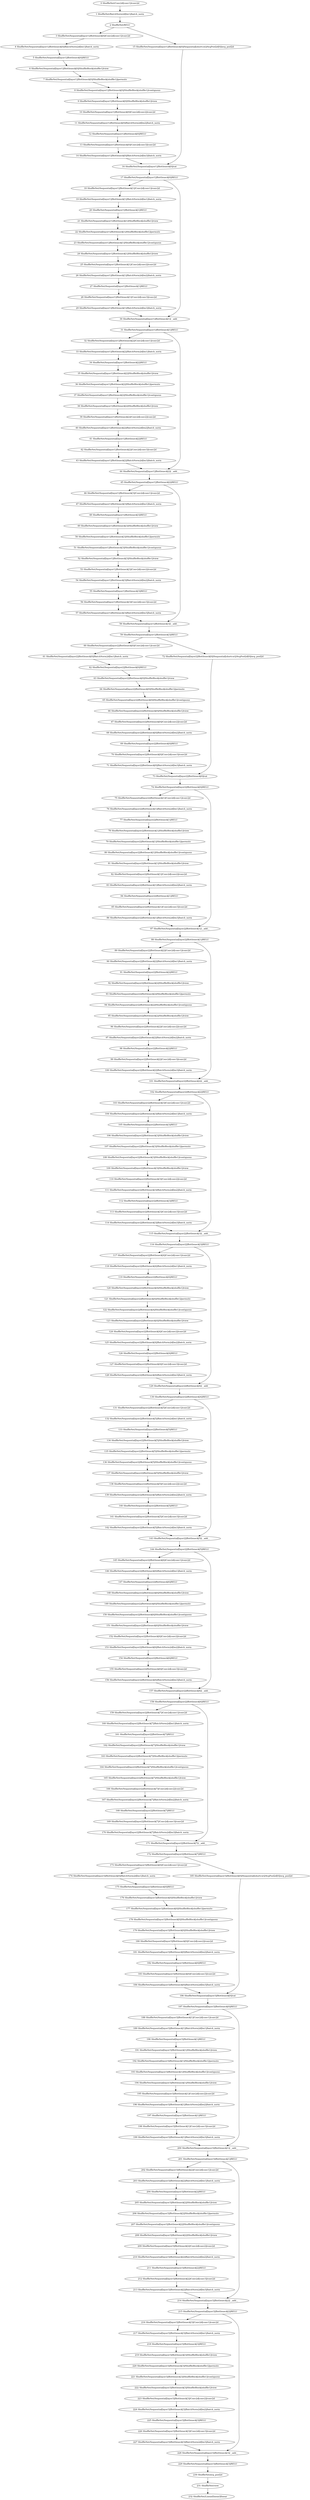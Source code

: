 strict digraph  {
"0 ShuffleNet/Conv2d[conv1]/conv2d" [id=0, scope="ShuffleNet/Conv2d[conv1]", type=conv2d];
"1 ShuffleNet/BatchNorm2d[bn1]/batch_norm" [id=1, scope="ShuffleNet/BatchNorm2d[bn1]", type=batch_norm];
"2 ShuffleNet/RELU" [id=2, scope=ShuffleNet, type=RELU];
"3 ShuffleNet/Sequential[layer1]/Bottleneck[0]/Conv2d[conv1]/conv2d" [id=3, scope="ShuffleNet/Sequential[layer1]/Bottleneck[0]/Conv2d[conv1]", type=conv2d];
"4 ShuffleNet/Sequential[layer1]/Bottleneck[0]/BatchNorm2d[bn1]/batch_norm" [id=4, scope="ShuffleNet/Sequential[layer1]/Bottleneck[0]/BatchNorm2d[bn1]", type=batch_norm];
"5 ShuffleNet/Sequential[layer1]/Bottleneck[0]/RELU" [id=5, scope="ShuffleNet/Sequential[layer1]/Bottleneck[0]", type=RELU];
"6 ShuffleNet/Sequential[layer1]/Bottleneck[0]/ShuffleBlock[shuffle1]/view" [id=6, scope="ShuffleNet/Sequential[layer1]/Bottleneck[0]/ShuffleBlock[shuffle1]", type=view];
"7 ShuffleNet/Sequential[layer1]/Bottleneck[0]/ShuffleBlock[shuffle1]/permute" [id=7, scope="ShuffleNet/Sequential[layer1]/Bottleneck[0]/ShuffleBlock[shuffle1]", type=permute];
"8 ShuffleNet/Sequential[layer1]/Bottleneck[0]/ShuffleBlock[shuffle1]/contiguous" [id=8, scope="ShuffleNet/Sequential[layer1]/Bottleneck[0]/ShuffleBlock[shuffle1]", type=contiguous];
"9 ShuffleNet/Sequential[layer1]/Bottleneck[0]/ShuffleBlock[shuffle1]/view" [id=9, scope="ShuffleNet/Sequential[layer1]/Bottleneck[0]/ShuffleBlock[shuffle1]", type=view];
"10 ShuffleNet/Sequential[layer1]/Bottleneck[0]/Conv2d[conv2]/conv2d" [id=10, scope="ShuffleNet/Sequential[layer1]/Bottleneck[0]/Conv2d[conv2]", type=conv2d];
"11 ShuffleNet/Sequential[layer1]/Bottleneck[0]/BatchNorm2d[bn2]/batch_norm" [id=11, scope="ShuffleNet/Sequential[layer1]/Bottleneck[0]/BatchNorm2d[bn2]", type=batch_norm];
"12 ShuffleNet/Sequential[layer1]/Bottleneck[0]/RELU" [id=12, scope="ShuffleNet/Sequential[layer1]/Bottleneck[0]", type=RELU];
"13 ShuffleNet/Sequential[layer1]/Bottleneck[0]/Conv2d[conv3]/conv2d" [id=13, scope="ShuffleNet/Sequential[layer1]/Bottleneck[0]/Conv2d[conv3]", type=conv2d];
"14 ShuffleNet/Sequential[layer1]/Bottleneck[0]/BatchNorm2d[bn3]/batch_norm" [id=14, scope="ShuffleNet/Sequential[layer1]/Bottleneck[0]/BatchNorm2d[bn3]", type=batch_norm];
"15 ShuffleNet/Sequential[layer1]/Bottleneck[0]/Sequential[shortcut]/AvgPool2d[0]/avg_pool2d" [id=15, scope="ShuffleNet/Sequential[layer1]/Bottleneck[0]/Sequential[shortcut]/AvgPool2d[0]", type=avg_pool2d];
"16 ShuffleNet/Sequential[layer1]/Bottleneck[0]/cat" [id=16, scope="ShuffleNet/Sequential[layer1]/Bottleneck[0]", type=cat];
"17 ShuffleNet/Sequential[layer1]/Bottleneck[0]/RELU" [id=17, scope="ShuffleNet/Sequential[layer1]/Bottleneck[0]", type=RELU];
"18 ShuffleNet/Sequential[layer1]/Bottleneck[1]/Conv2d[conv1]/conv2d" [id=18, scope="ShuffleNet/Sequential[layer1]/Bottleneck[1]/Conv2d[conv1]", type=conv2d];
"19 ShuffleNet/Sequential[layer1]/Bottleneck[1]/BatchNorm2d[bn1]/batch_norm" [id=19, scope="ShuffleNet/Sequential[layer1]/Bottleneck[1]/BatchNorm2d[bn1]", type=batch_norm];
"20 ShuffleNet/Sequential[layer1]/Bottleneck[1]/RELU" [id=20, scope="ShuffleNet/Sequential[layer1]/Bottleneck[1]", type=RELU];
"21 ShuffleNet/Sequential[layer1]/Bottleneck[1]/ShuffleBlock[shuffle1]/view" [id=21, scope="ShuffleNet/Sequential[layer1]/Bottleneck[1]/ShuffleBlock[shuffle1]", type=view];
"22 ShuffleNet/Sequential[layer1]/Bottleneck[1]/ShuffleBlock[shuffle1]/permute" [id=22, scope="ShuffleNet/Sequential[layer1]/Bottleneck[1]/ShuffleBlock[shuffle1]", type=permute];
"23 ShuffleNet/Sequential[layer1]/Bottleneck[1]/ShuffleBlock[shuffle1]/contiguous" [id=23, scope="ShuffleNet/Sequential[layer1]/Bottleneck[1]/ShuffleBlock[shuffle1]", type=contiguous];
"24 ShuffleNet/Sequential[layer1]/Bottleneck[1]/ShuffleBlock[shuffle1]/view" [id=24, scope="ShuffleNet/Sequential[layer1]/Bottleneck[1]/ShuffleBlock[shuffle1]", type=view];
"25 ShuffleNet/Sequential[layer1]/Bottleneck[1]/Conv2d[conv2]/conv2d" [id=25, scope="ShuffleNet/Sequential[layer1]/Bottleneck[1]/Conv2d[conv2]", type=conv2d];
"26 ShuffleNet/Sequential[layer1]/Bottleneck[1]/BatchNorm2d[bn2]/batch_norm" [id=26, scope="ShuffleNet/Sequential[layer1]/Bottleneck[1]/BatchNorm2d[bn2]", type=batch_norm];
"27 ShuffleNet/Sequential[layer1]/Bottleneck[1]/RELU" [id=27, scope="ShuffleNet/Sequential[layer1]/Bottleneck[1]", type=RELU];
"28 ShuffleNet/Sequential[layer1]/Bottleneck[1]/Conv2d[conv3]/conv2d" [id=28, scope="ShuffleNet/Sequential[layer1]/Bottleneck[1]/Conv2d[conv3]", type=conv2d];
"29 ShuffleNet/Sequential[layer1]/Bottleneck[1]/BatchNorm2d[bn3]/batch_norm" [id=29, scope="ShuffleNet/Sequential[layer1]/Bottleneck[1]/BatchNorm2d[bn3]", type=batch_norm];
"30 ShuffleNet/Sequential[layer1]/Bottleneck[1]/__add__" [id=30, scope="ShuffleNet/Sequential[layer1]/Bottleneck[1]", type=__add__];
"31 ShuffleNet/Sequential[layer1]/Bottleneck[1]/RELU" [id=31, scope="ShuffleNet/Sequential[layer1]/Bottleneck[1]", type=RELU];
"32 ShuffleNet/Sequential[layer1]/Bottleneck[2]/Conv2d[conv1]/conv2d" [id=32, scope="ShuffleNet/Sequential[layer1]/Bottleneck[2]/Conv2d[conv1]", type=conv2d];
"33 ShuffleNet/Sequential[layer1]/Bottleneck[2]/BatchNorm2d[bn1]/batch_norm" [id=33, scope="ShuffleNet/Sequential[layer1]/Bottleneck[2]/BatchNorm2d[bn1]", type=batch_norm];
"34 ShuffleNet/Sequential[layer1]/Bottleneck[2]/RELU" [id=34, scope="ShuffleNet/Sequential[layer1]/Bottleneck[2]", type=RELU];
"35 ShuffleNet/Sequential[layer1]/Bottleneck[2]/ShuffleBlock[shuffle1]/view" [id=35, scope="ShuffleNet/Sequential[layer1]/Bottleneck[2]/ShuffleBlock[shuffle1]", type=view];
"36 ShuffleNet/Sequential[layer1]/Bottleneck[2]/ShuffleBlock[shuffle1]/permute" [id=36, scope="ShuffleNet/Sequential[layer1]/Bottleneck[2]/ShuffleBlock[shuffle1]", type=permute];
"37 ShuffleNet/Sequential[layer1]/Bottleneck[2]/ShuffleBlock[shuffle1]/contiguous" [id=37, scope="ShuffleNet/Sequential[layer1]/Bottleneck[2]/ShuffleBlock[shuffle1]", type=contiguous];
"38 ShuffleNet/Sequential[layer1]/Bottleneck[2]/ShuffleBlock[shuffle1]/view" [id=38, scope="ShuffleNet/Sequential[layer1]/Bottleneck[2]/ShuffleBlock[shuffle1]", type=view];
"39 ShuffleNet/Sequential[layer1]/Bottleneck[2]/Conv2d[conv2]/conv2d" [id=39, scope="ShuffleNet/Sequential[layer1]/Bottleneck[2]/Conv2d[conv2]", type=conv2d];
"40 ShuffleNet/Sequential[layer1]/Bottleneck[2]/BatchNorm2d[bn2]/batch_norm" [id=40, scope="ShuffleNet/Sequential[layer1]/Bottleneck[2]/BatchNorm2d[bn2]", type=batch_norm];
"41 ShuffleNet/Sequential[layer1]/Bottleneck[2]/RELU" [id=41, scope="ShuffleNet/Sequential[layer1]/Bottleneck[2]", type=RELU];
"42 ShuffleNet/Sequential[layer1]/Bottleneck[2]/Conv2d[conv3]/conv2d" [id=42, scope="ShuffleNet/Sequential[layer1]/Bottleneck[2]/Conv2d[conv3]", type=conv2d];
"43 ShuffleNet/Sequential[layer1]/Bottleneck[2]/BatchNorm2d[bn3]/batch_norm" [id=43, scope="ShuffleNet/Sequential[layer1]/Bottleneck[2]/BatchNorm2d[bn3]", type=batch_norm];
"44 ShuffleNet/Sequential[layer1]/Bottleneck[2]/__add__" [id=44, scope="ShuffleNet/Sequential[layer1]/Bottleneck[2]", type=__add__];
"45 ShuffleNet/Sequential[layer1]/Bottleneck[2]/RELU" [id=45, scope="ShuffleNet/Sequential[layer1]/Bottleneck[2]", type=RELU];
"46 ShuffleNet/Sequential[layer1]/Bottleneck[3]/Conv2d[conv1]/conv2d" [id=46, scope="ShuffleNet/Sequential[layer1]/Bottleneck[3]/Conv2d[conv1]", type=conv2d];
"47 ShuffleNet/Sequential[layer1]/Bottleneck[3]/BatchNorm2d[bn1]/batch_norm" [id=47, scope="ShuffleNet/Sequential[layer1]/Bottleneck[3]/BatchNorm2d[bn1]", type=batch_norm];
"48 ShuffleNet/Sequential[layer1]/Bottleneck[3]/RELU" [id=48, scope="ShuffleNet/Sequential[layer1]/Bottleneck[3]", type=RELU];
"49 ShuffleNet/Sequential[layer1]/Bottleneck[3]/ShuffleBlock[shuffle1]/view" [id=49, scope="ShuffleNet/Sequential[layer1]/Bottleneck[3]/ShuffleBlock[shuffle1]", type=view];
"50 ShuffleNet/Sequential[layer1]/Bottleneck[3]/ShuffleBlock[shuffle1]/permute" [id=50, scope="ShuffleNet/Sequential[layer1]/Bottleneck[3]/ShuffleBlock[shuffle1]", type=permute];
"51 ShuffleNet/Sequential[layer1]/Bottleneck[3]/ShuffleBlock[shuffle1]/contiguous" [id=51, scope="ShuffleNet/Sequential[layer1]/Bottleneck[3]/ShuffleBlock[shuffle1]", type=contiguous];
"52 ShuffleNet/Sequential[layer1]/Bottleneck[3]/ShuffleBlock[shuffle1]/view" [id=52, scope="ShuffleNet/Sequential[layer1]/Bottleneck[3]/ShuffleBlock[shuffle1]", type=view];
"53 ShuffleNet/Sequential[layer1]/Bottleneck[3]/Conv2d[conv2]/conv2d" [id=53, scope="ShuffleNet/Sequential[layer1]/Bottleneck[3]/Conv2d[conv2]", type=conv2d];
"54 ShuffleNet/Sequential[layer1]/Bottleneck[3]/BatchNorm2d[bn2]/batch_norm" [id=54, scope="ShuffleNet/Sequential[layer1]/Bottleneck[3]/BatchNorm2d[bn2]", type=batch_norm];
"55 ShuffleNet/Sequential[layer1]/Bottleneck[3]/RELU" [id=55, scope="ShuffleNet/Sequential[layer1]/Bottleneck[3]", type=RELU];
"56 ShuffleNet/Sequential[layer1]/Bottleneck[3]/Conv2d[conv3]/conv2d" [id=56, scope="ShuffleNet/Sequential[layer1]/Bottleneck[3]/Conv2d[conv3]", type=conv2d];
"57 ShuffleNet/Sequential[layer1]/Bottleneck[3]/BatchNorm2d[bn3]/batch_norm" [id=57, scope="ShuffleNet/Sequential[layer1]/Bottleneck[3]/BatchNorm2d[bn3]", type=batch_norm];
"58 ShuffleNet/Sequential[layer1]/Bottleneck[3]/__add__" [id=58, scope="ShuffleNet/Sequential[layer1]/Bottleneck[3]", type=__add__];
"59 ShuffleNet/Sequential[layer1]/Bottleneck[3]/RELU" [id=59, scope="ShuffleNet/Sequential[layer1]/Bottleneck[3]", type=RELU];
"60 ShuffleNet/Sequential[layer2]/Bottleneck[0]/Conv2d[conv1]/conv2d" [id=60, scope="ShuffleNet/Sequential[layer2]/Bottleneck[0]/Conv2d[conv1]", type=conv2d];
"61 ShuffleNet/Sequential[layer2]/Bottleneck[0]/BatchNorm2d[bn1]/batch_norm" [id=61, scope="ShuffleNet/Sequential[layer2]/Bottleneck[0]/BatchNorm2d[bn1]", type=batch_norm];
"62 ShuffleNet/Sequential[layer2]/Bottleneck[0]/RELU" [id=62, scope="ShuffleNet/Sequential[layer2]/Bottleneck[0]", type=RELU];
"63 ShuffleNet/Sequential[layer2]/Bottleneck[0]/ShuffleBlock[shuffle1]/view" [id=63, scope="ShuffleNet/Sequential[layer2]/Bottleneck[0]/ShuffleBlock[shuffle1]", type=view];
"64 ShuffleNet/Sequential[layer2]/Bottleneck[0]/ShuffleBlock[shuffle1]/permute" [id=64, scope="ShuffleNet/Sequential[layer2]/Bottleneck[0]/ShuffleBlock[shuffle1]", type=permute];
"65 ShuffleNet/Sequential[layer2]/Bottleneck[0]/ShuffleBlock[shuffle1]/contiguous" [id=65, scope="ShuffleNet/Sequential[layer2]/Bottleneck[0]/ShuffleBlock[shuffle1]", type=contiguous];
"66 ShuffleNet/Sequential[layer2]/Bottleneck[0]/ShuffleBlock[shuffle1]/view" [id=66, scope="ShuffleNet/Sequential[layer2]/Bottleneck[0]/ShuffleBlock[shuffle1]", type=view];
"67 ShuffleNet/Sequential[layer2]/Bottleneck[0]/Conv2d[conv2]/conv2d" [id=67, scope="ShuffleNet/Sequential[layer2]/Bottleneck[0]/Conv2d[conv2]", type=conv2d];
"68 ShuffleNet/Sequential[layer2]/Bottleneck[0]/BatchNorm2d[bn2]/batch_norm" [id=68, scope="ShuffleNet/Sequential[layer2]/Bottleneck[0]/BatchNorm2d[bn2]", type=batch_norm];
"69 ShuffleNet/Sequential[layer2]/Bottleneck[0]/RELU" [id=69, scope="ShuffleNet/Sequential[layer2]/Bottleneck[0]", type=RELU];
"70 ShuffleNet/Sequential[layer2]/Bottleneck[0]/Conv2d[conv3]/conv2d" [id=70, scope="ShuffleNet/Sequential[layer2]/Bottleneck[0]/Conv2d[conv3]", type=conv2d];
"71 ShuffleNet/Sequential[layer2]/Bottleneck[0]/BatchNorm2d[bn3]/batch_norm" [id=71, scope="ShuffleNet/Sequential[layer2]/Bottleneck[0]/BatchNorm2d[bn3]", type=batch_norm];
"72 ShuffleNet/Sequential[layer2]/Bottleneck[0]/Sequential[shortcut]/AvgPool2d[0]/avg_pool2d" [id=72, scope="ShuffleNet/Sequential[layer2]/Bottleneck[0]/Sequential[shortcut]/AvgPool2d[0]", type=avg_pool2d];
"73 ShuffleNet/Sequential[layer2]/Bottleneck[0]/cat" [id=73, scope="ShuffleNet/Sequential[layer2]/Bottleneck[0]", type=cat];
"74 ShuffleNet/Sequential[layer2]/Bottleneck[0]/RELU" [id=74, scope="ShuffleNet/Sequential[layer2]/Bottleneck[0]", type=RELU];
"75 ShuffleNet/Sequential[layer2]/Bottleneck[1]/Conv2d[conv1]/conv2d" [id=75, scope="ShuffleNet/Sequential[layer2]/Bottleneck[1]/Conv2d[conv1]", type=conv2d];
"76 ShuffleNet/Sequential[layer2]/Bottleneck[1]/BatchNorm2d[bn1]/batch_norm" [id=76, scope="ShuffleNet/Sequential[layer2]/Bottleneck[1]/BatchNorm2d[bn1]", type=batch_norm];
"77 ShuffleNet/Sequential[layer2]/Bottleneck[1]/RELU" [id=77, scope="ShuffleNet/Sequential[layer2]/Bottleneck[1]", type=RELU];
"78 ShuffleNet/Sequential[layer2]/Bottleneck[1]/ShuffleBlock[shuffle1]/view" [id=78, scope="ShuffleNet/Sequential[layer2]/Bottleneck[1]/ShuffleBlock[shuffle1]", type=view];
"79 ShuffleNet/Sequential[layer2]/Bottleneck[1]/ShuffleBlock[shuffle1]/permute" [id=79, scope="ShuffleNet/Sequential[layer2]/Bottleneck[1]/ShuffleBlock[shuffle1]", type=permute];
"80 ShuffleNet/Sequential[layer2]/Bottleneck[1]/ShuffleBlock[shuffle1]/contiguous" [id=80, scope="ShuffleNet/Sequential[layer2]/Bottleneck[1]/ShuffleBlock[shuffle1]", type=contiguous];
"81 ShuffleNet/Sequential[layer2]/Bottleneck[1]/ShuffleBlock[shuffle1]/view" [id=81, scope="ShuffleNet/Sequential[layer2]/Bottleneck[1]/ShuffleBlock[shuffle1]", type=view];
"82 ShuffleNet/Sequential[layer2]/Bottleneck[1]/Conv2d[conv2]/conv2d" [id=82, scope="ShuffleNet/Sequential[layer2]/Bottleneck[1]/Conv2d[conv2]", type=conv2d];
"83 ShuffleNet/Sequential[layer2]/Bottleneck[1]/BatchNorm2d[bn2]/batch_norm" [id=83, scope="ShuffleNet/Sequential[layer2]/Bottleneck[1]/BatchNorm2d[bn2]", type=batch_norm];
"84 ShuffleNet/Sequential[layer2]/Bottleneck[1]/RELU" [id=84, scope="ShuffleNet/Sequential[layer2]/Bottleneck[1]", type=RELU];
"85 ShuffleNet/Sequential[layer2]/Bottleneck[1]/Conv2d[conv3]/conv2d" [id=85, scope="ShuffleNet/Sequential[layer2]/Bottleneck[1]/Conv2d[conv3]", type=conv2d];
"86 ShuffleNet/Sequential[layer2]/Bottleneck[1]/BatchNorm2d[bn3]/batch_norm" [id=86, scope="ShuffleNet/Sequential[layer2]/Bottleneck[1]/BatchNorm2d[bn3]", type=batch_norm];
"87 ShuffleNet/Sequential[layer2]/Bottleneck[1]/__add__" [id=87, scope="ShuffleNet/Sequential[layer2]/Bottleneck[1]", type=__add__];
"88 ShuffleNet/Sequential[layer2]/Bottleneck[1]/RELU" [id=88, scope="ShuffleNet/Sequential[layer2]/Bottleneck[1]", type=RELU];
"89 ShuffleNet/Sequential[layer2]/Bottleneck[2]/Conv2d[conv1]/conv2d" [id=89, scope="ShuffleNet/Sequential[layer2]/Bottleneck[2]/Conv2d[conv1]", type=conv2d];
"90 ShuffleNet/Sequential[layer2]/Bottleneck[2]/BatchNorm2d[bn1]/batch_norm" [id=90, scope="ShuffleNet/Sequential[layer2]/Bottleneck[2]/BatchNorm2d[bn1]", type=batch_norm];
"91 ShuffleNet/Sequential[layer2]/Bottleneck[2]/RELU" [id=91, scope="ShuffleNet/Sequential[layer2]/Bottleneck[2]", type=RELU];
"92 ShuffleNet/Sequential[layer2]/Bottleneck[2]/ShuffleBlock[shuffle1]/view" [id=92, scope="ShuffleNet/Sequential[layer2]/Bottleneck[2]/ShuffleBlock[shuffle1]", type=view];
"93 ShuffleNet/Sequential[layer2]/Bottleneck[2]/ShuffleBlock[shuffle1]/permute" [id=93, scope="ShuffleNet/Sequential[layer2]/Bottleneck[2]/ShuffleBlock[shuffle1]", type=permute];
"94 ShuffleNet/Sequential[layer2]/Bottleneck[2]/ShuffleBlock[shuffle1]/contiguous" [id=94, scope="ShuffleNet/Sequential[layer2]/Bottleneck[2]/ShuffleBlock[shuffle1]", type=contiguous];
"95 ShuffleNet/Sequential[layer2]/Bottleneck[2]/ShuffleBlock[shuffle1]/view" [id=95, scope="ShuffleNet/Sequential[layer2]/Bottleneck[2]/ShuffleBlock[shuffle1]", type=view];
"96 ShuffleNet/Sequential[layer2]/Bottleneck[2]/Conv2d[conv2]/conv2d" [id=96, scope="ShuffleNet/Sequential[layer2]/Bottleneck[2]/Conv2d[conv2]", type=conv2d];
"97 ShuffleNet/Sequential[layer2]/Bottleneck[2]/BatchNorm2d[bn2]/batch_norm" [id=97, scope="ShuffleNet/Sequential[layer2]/Bottleneck[2]/BatchNorm2d[bn2]", type=batch_norm];
"98 ShuffleNet/Sequential[layer2]/Bottleneck[2]/RELU" [id=98, scope="ShuffleNet/Sequential[layer2]/Bottleneck[2]", type=RELU];
"99 ShuffleNet/Sequential[layer2]/Bottleneck[2]/Conv2d[conv3]/conv2d" [id=99, scope="ShuffleNet/Sequential[layer2]/Bottleneck[2]/Conv2d[conv3]", type=conv2d];
"100 ShuffleNet/Sequential[layer2]/Bottleneck[2]/BatchNorm2d[bn3]/batch_norm" [id=100, scope="ShuffleNet/Sequential[layer2]/Bottleneck[2]/BatchNorm2d[bn3]", type=batch_norm];
"101 ShuffleNet/Sequential[layer2]/Bottleneck[2]/__add__" [id=101, scope="ShuffleNet/Sequential[layer2]/Bottleneck[2]", type=__add__];
"102 ShuffleNet/Sequential[layer2]/Bottleneck[2]/RELU" [id=102, scope="ShuffleNet/Sequential[layer2]/Bottleneck[2]", type=RELU];
"103 ShuffleNet/Sequential[layer2]/Bottleneck[3]/Conv2d[conv1]/conv2d" [id=103, scope="ShuffleNet/Sequential[layer2]/Bottleneck[3]/Conv2d[conv1]", type=conv2d];
"104 ShuffleNet/Sequential[layer2]/Bottleneck[3]/BatchNorm2d[bn1]/batch_norm" [id=104, scope="ShuffleNet/Sequential[layer2]/Bottleneck[3]/BatchNorm2d[bn1]", type=batch_norm];
"105 ShuffleNet/Sequential[layer2]/Bottleneck[3]/RELU" [id=105, scope="ShuffleNet/Sequential[layer2]/Bottleneck[3]", type=RELU];
"106 ShuffleNet/Sequential[layer2]/Bottleneck[3]/ShuffleBlock[shuffle1]/view" [id=106, scope="ShuffleNet/Sequential[layer2]/Bottleneck[3]/ShuffleBlock[shuffle1]", type=view];
"107 ShuffleNet/Sequential[layer2]/Bottleneck[3]/ShuffleBlock[shuffle1]/permute" [id=107, scope="ShuffleNet/Sequential[layer2]/Bottleneck[3]/ShuffleBlock[shuffle1]", type=permute];
"108 ShuffleNet/Sequential[layer2]/Bottleneck[3]/ShuffleBlock[shuffle1]/contiguous" [id=108, scope="ShuffleNet/Sequential[layer2]/Bottleneck[3]/ShuffleBlock[shuffle1]", type=contiguous];
"109 ShuffleNet/Sequential[layer2]/Bottleneck[3]/ShuffleBlock[shuffle1]/view" [id=109, scope="ShuffleNet/Sequential[layer2]/Bottleneck[3]/ShuffleBlock[shuffle1]", type=view];
"110 ShuffleNet/Sequential[layer2]/Bottleneck[3]/Conv2d[conv2]/conv2d" [id=110, scope="ShuffleNet/Sequential[layer2]/Bottleneck[3]/Conv2d[conv2]", type=conv2d];
"111 ShuffleNet/Sequential[layer2]/Bottleneck[3]/BatchNorm2d[bn2]/batch_norm" [id=111, scope="ShuffleNet/Sequential[layer2]/Bottleneck[3]/BatchNorm2d[bn2]", type=batch_norm];
"112 ShuffleNet/Sequential[layer2]/Bottleneck[3]/RELU" [id=112, scope="ShuffleNet/Sequential[layer2]/Bottleneck[3]", type=RELU];
"113 ShuffleNet/Sequential[layer2]/Bottleneck[3]/Conv2d[conv3]/conv2d" [id=113, scope="ShuffleNet/Sequential[layer2]/Bottleneck[3]/Conv2d[conv3]", type=conv2d];
"114 ShuffleNet/Sequential[layer2]/Bottleneck[3]/BatchNorm2d[bn3]/batch_norm" [id=114, scope="ShuffleNet/Sequential[layer2]/Bottleneck[3]/BatchNorm2d[bn3]", type=batch_norm];
"115 ShuffleNet/Sequential[layer2]/Bottleneck[3]/__add__" [id=115, scope="ShuffleNet/Sequential[layer2]/Bottleneck[3]", type=__add__];
"116 ShuffleNet/Sequential[layer2]/Bottleneck[3]/RELU" [id=116, scope="ShuffleNet/Sequential[layer2]/Bottleneck[3]", type=RELU];
"117 ShuffleNet/Sequential[layer2]/Bottleneck[4]/Conv2d[conv1]/conv2d" [id=117, scope="ShuffleNet/Sequential[layer2]/Bottleneck[4]/Conv2d[conv1]", type=conv2d];
"118 ShuffleNet/Sequential[layer2]/Bottleneck[4]/BatchNorm2d[bn1]/batch_norm" [id=118, scope="ShuffleNet/Sequential[layer2]/Bottleneck[4]/BatchNorm2d[bn1]", type=batch_norm];
"119 ShuffleNet/Sequential[layer2]/Bottleneck[4]/RELU" [id=119, scope="ShuffleNet/Sequential[layer2]/Bottleneck[4]", type=RELU];
"120 ShuffleNet/Sequential[layer2]/Bottleneck[4]/ShuffleBlock[shuffle1]/view" [id=120, scope="ShuffleNet/Sequential[layer2]/Bottleneck[4]/ShuffleBlock[shuffle1]", type=view];
"121 ShuffleNet/Sequential[layer2]/Bottleneck[4]/ShuffleBlock[shuffle1]/permute" [id=121, scope="ShuffleNet/Sequential[layer2]/Bottleneck[4]/ShuffleBlock[shuffle1]", type=permute];
"122 ShuffleNet/Sequential[layer2]/Bottleneck[4]/ShuffleBlock[shuffle1]/contiguous" [id=122, scope="ShuffleNet/Sequential[layer2]/Bottleneck[4]/ShuffleBlock[shuffle1]", type=contiguous];
"123 ShuffleNet/Sequential[layer2]/Bottleneck[4]/ShuffleBlock[shuffle1]/view" [id=123, scope="ShuffleNet/Sequential[layer2]/Bottleneck[4]/ShuffleBlock[shuffle1]", type=view];
"124 ShuffleNet/Sequential[layer2]/Bottleneck[4]/Conv2d[conv2]/conv2d" [id=124, scope="ShuffleNet/Sequential[layer2]/Bottleneck[4]/Conv2d[conv2]", type=conv2d];
"125 ShuffleNet/Sequential[layer2]/Bottleneck[4]/BatchNorm2d[bn2]/batch_norm" [id=125, scope="ShuffleNet/Sequential[layer2]/Bottleneck[4]/BatchNorm2d[bn2]", type=batch_norm];
"126 ShuffleNet/Sequential[layer2]/Bottleneck[4]/RELU" [id=126, scope="ShuffleNet/Sequential[layer2]/Bottleneck[4]", type=RELU];
"127 ShuffleNet/Sequential[layer2]/Bottleneck[4]/Conv2d[conv3]/conv2d" [id=127, scope="ShuffleNet/Sequential[layer2]/Bottleneck[4]/Conv2d[conv3]", type=conv2d];
"128 ShuffleNet/Sequential[layer2]/Bottleneck[4]/BatchNorm2d[bn3]/batch_norm" [id=128, scope="ShuffleNet/Sequential[layer2]/Bottleneck[4]/BatchNorm2d[bn3]", type=batch_norm];
"129 ShuffleNet/Sequential[layer2]/Bottleneck[4]/__add__" [id=129, scope="ShuffleNet/Sequential[layer2]/Bottleneck[4]", type=__add__];
"130 ShuffleNet/Sequential[layer2]/Bottleneck[4]/RELU" [id=130, scope="ShuffleNet/Sequential[layer2]/Bottleneck[4]", type=RELU];
"131 ShuffleNet/Sequential[layer2]/Bottleneck[5]/Conv2d[conv1]/conv2d" [id=131, scope="ShuffleNet/Sequential[layer2]/Bottleneck[5]/Conv2d[conv1]", type=conv2d];
"132 ShuffleNet/Sequential[layer2]/Bottleneck[5]/BatchNorm2d[bn1]/batch_norm" [id=132, scope="ShuffleNet/Sequential[layer2]/Bottleneck[5]/BatchNorm2d[bn1]", type=batch_norm];
"133 ShuffleNet/Sequential[layer2]/Bottleneck[5]/RELU" [id=133, scope="ShuffleNet/Sequential[layer2]/Bottleneck[5]", type=RELU];
"134 ShuffleNet/Sequential[layer2]/Bottleneck[5]/ShuffleBlock[shuffle1]/view" [id=134, scope="ShuffleNet/Sequential[layer2]/Bottleneck[5]/ShuffleBlock[shuffle1]", type=view];
"135 ShuffleNet/Sequential[layer2]/Bottleneck[5]/ShuffleBlock[shuffle1]/permute" [id=135, scope="ShuffleNet/Sequential[layer2]/Bottleneck[5]/ShuffleBlock[shuffle1]", type=permute];
"136 ShuffleNet/Sequential[layer2]/Bottleneck[5]/ShuffleBlock[shuffle1]/contiguous" [id=136, scope="ShuffleNet/Sequential[layer2]/Bottleneck[5]/ShuffleBlock[shuffle1]", type=contiguous];
"137 ShuffleNet/Sequential[layer2]/Bottleneck[5]/ShuffleBlock[shuffle1]/view" [id=137, scope="ShuffleNet/Sequential[layer2]/Bottleneck[5]/ShuffleBlock[shuffle1]", type=view];
"138 ShuffleNet/Sequential[layer2]/Bottleneck[5]/Conv2d[conv2]/conv2d" [id=138, scope="ShuffleNet/Sequential[layer2]/Bottleneck[5]/Conv2d[conv2]", type=conv2d];
"139 ShuffleNet/Sequential[layer2]/Bottleneck[5]/BatchNorm2d[bn2]/batch_norm" [id=139, scope="ShuffleNet/Sequential[layer2]/Bottleneck[5]/BatchNorm2d[bn2]", type=batch_norm];
"140 ShuffleNet/Sequential[layer2]/Bottleneck[5]/RELU" [id=140, scope="ShuffleNet/Sequential[layer2]/Bottleneck[5]", type=RELU];
"141 ShuffleNet/Sequential[layer2]/Bottleneck[5]/Conv2d[conv3]/conv2d" [id=141, scope="ShuffleNet/Sequential[layer2]/Bottleneck[5]/Conv2d[conv3]", type=conv2d];
"142 ShuffleNet/Sequential[layer2]/Bottleneck[5]/BatchNorm2d[bn3]/batch_norm" [id=142, scope="ShuffleNet/Sequential[layer2]/Bottleneck[5]/BatchNorm2d[bn3]", type=batch_norm];
"143 ShuffleNet/Sequential[layer2]/Bottleneck[5]/__add__" [id=143, scope="ShuffleNet/Sequential[layer2]/Bottleneck[5]", type=__add__];
"144 ShuffleNet/Sequential[layer2]/Bottleneck[5]/RELU" [id=144, scope="ShuffleNet/Sequential[layer2]/Bottleneck[5]", type=RELU];
"145 ShuffleNet/Sequential[layer2]/Bottleneck[6]/Conv2d[conv1]/conv2d" [id=145, scope="ShuffleNet/Sequential[layer2]/Bottleneck[6]/Conv2d[conv1]", type=conv2d];
"146 ShuffleNet/Sequential[layer2]/Bottleneck[6]/BatchNorm2d[bn1]/batch_norm" [id=146, scope="ShuffleNet/Sequential[layer2]/Bottleneck[6]/BatchNorm2d[bn1]", type=batch_norm];
"147 ShuffleNet/Sequential[layer2]/Bottleneck[6]/RELU" [id=147, scope="ShuffleNet/Sequential[layer2]/Bottleneck[6]", type=RELU];
"148 ShuffleNet/Sequential[layer2]/Bottleneck[6]/ShuffleBlock[shuffle1]/view" [id=148, scope="ShuffleNet/Sequential[layer2]/Bottleneck[6]/ShuffleBlock[shuffle1]", type=view];
"149 ShuffleNet/Sequential[layer2]/Bottleneck[6]/ShuffleBlock[shuffle1]/permute" [id=149, scope="ShuffleNet/Sequential[layer2]/Bottleneck[6]/ShuffleBlock[shuffle1]", type=permute];
"150 ShuffleNet/Sequential[layer2]/Bottleneck[6]/ShuffleBlock[shuffle1]/contiguous" [id=150, scope="ShuffleNet/Sequential[layer2]/Bottleneck[6]/ShuffleBlock[shuffle1]", type=contiguous];
"151 ShuffleNet/Sequential[layer2]/Bottleneck[6]/ShuffleBlock[shuffle1]/view" [id=151, scope="ShuffleNet/Sequential[layer2]/Bottleneck[6]/ShuffleBlock[shuffle1]", type=view];
"152 ShuffleNet/Sequential[layer2]/Bottleneck[6]/Conv2d[conv2]/conv2d" [id=152, scope="ShuffleNet/Sequential[layer2]/Bottleneck[6]/Conv2d[conv2]", type=conv2d];
"153 ShuffleNet/Sequential[layer2]/Bottleneck[6]/BatchNorm2d[bn2]/batch_norm" [id=153, scope="ShuffleNet/Sequential[layer2]/Bottleneck[6]/BatchNorm2d[bn2]", type=batch_norm];
"154 ShuffleNet/Sequential[layer2]/Bottleneck[6]/RELU" [id=154, scope="ShuffleNet/Sequential[layer2]/Bottleneck[6]", type=RELU];
"155 ShuffleNet/Sequential[layer2]/Bottleneck[6]/Conv2d[conv3]/conv2d" [id=155, scope="ShuffleNet/Sequential[layer2]/Bottleneck[6]/Conv2d[conv3]", type=conv2d];
"156 ShuffleNet/Sequential[layer2]/Bottleneck[6]/BatchNorm2d[bn3]/batch_norm" [id=156, scope="ShuffleNet/Sequential[layer2]/Bottleneck[6]/BatchNorm2d[bn3]", type=batch_norm];
"157 ShuffleNet/Sequential[layer2]/Bottleneck[6]/__add__" [id=157, scope="ShuffleNet/Sequential[layer2]/Bottleneck[6]", type=__add__];
"158 ShuffleNet/Sequential[layer2]/Bottleneck[6]/RELU" [id=158, scope="ShuffleNet/Sequential[layer2]/Bottleneck[6]", type=RELU];
"159 ShuffleNet/Sequential[layer2]/Bottleneck[7]/Conv2d[conv1]/conv2d" [id=159, scope="ShuffleNet/Sequential[layer2]/Bottleneck[7]/Conv2d[conv1]", type=conv2d];
"160 ShuffleNet/Sequential[layer2]/Bottleneck[7]/BatchNorm2d[bn1]/batch_norm" [id=160, scope="ShuffleNet/Sequential[layer2]/Bottleneck[7]/BatchNorm2d[bn1]", type=batch_norm];
"161 ShuffleNet/Sequential[layer2]/Bottleneck[7]/RELU" [id=161, scope="ShuffleNet/Sequential[layer2]/Bottleneck[7]", type=RELU];
"162 ShuffleNet/Sequential[layer2]/Bottleneck[7]/ShuffleBlock[shuffle1]/view" [id=162, scope="ShuffleNet/Sequential[layer2]/Bottleneck[7]/ShuffleBlock[shuffle1]", type=view];
"163 ShuffleNet/Sequential[layer2]/Bottleneck[7]/ShuffleBlock[shuffle1]/permute" [id=163, scope="ShuffleNet/Sequential[layer2]/Bottleneck[7]/ShuffleBlock[shuffle1]", type=permute];
"164 ShuffleNet/Sequential[layer2]/Bottleneck[7]/ShuffleBlock[shuffle1]/contiguous" [id=164, scope="ShuffleNet/Sequential[layer2]/Bottleneck[7]/ShuffleBlock[shuffle1]", type=contiguous];
"165 ShuffleNet/Sequential[layer2]/Bottleneck[7]/ShuffleBlock[shuffle1]/view" [id=165, scope="ShuffleNet/Sequential[layer2]/Bottleneck[7]/ShuffleBlock[shuffle1]", type=view];
"166 ShuffleNet/Sequential[layer2]/Bottleneck[7]/Conv2d[conv2]/conv2d" [id=166, scope="ShuffleNet/Sequential[layer2]/Bottleneck[7]/Conv2d[conv2]", type=conv2d];
"167 ShuffleNet/Sequential[layer2]/Bottleneck[7]/BatchNorm2d[bn2]/batch_norm" [id=167, scope="ShuffleNet/Sequential[layer2]/Bottleneck[7]/BatchNorm2d[bn2]", type=batch_norm];
"168 ShuffleNet/Sequential[layer2]/Bottleneck[7]/RELU" [id=168, scope="ShuffleNet/Sequential[layer2]/Bottleneck[7]", type=RELU];
"169 ShuffleNet/Sequential[layer2]/Bottleneck[7]/Conv2d[conv3]/conv2d" [id=169, scope="ShuffleNet/Sequential[layer2]/Bottleneck[7]/Conv2d[conv3]", type=conv2d];
"170 ShuffleNet/Sequential[layer2]/Bottleneck[7]/BatchNorm2d[bn3]/batch_norm" [id=170, scope="ShuffleNet/Sequential[layer2]/Bottleneck[7]/BatchNorm2d[bn3]", type=batch_norm];
"171 ShuffleNet/Sequential[layer2]/Bottleneck[7]/__add__" [id=171, scope="ShuffleNet/Sequential[layer2]/Bottleneck[7]", type=__add__];
"172 ShuffleNet/Sequential[layer2]/Bottleneck[7]/RELU" [id=172, scope="ShuffleNet/Sequential[layer2]/Bottleneck[7]", type=RELU];
"173 ShuffleNet/Sequential[layer3]/Bottleneck[0]/Conv2d[conv1]/conv2d" [id=173, scope="ShuffleNet/Sequential[layer3]/Bottleneck[0]/Conv2d[conv1]", type=conv2d];
"174 ShuffleNet/Sequential[layer3]/Bottleneck[0]/BatchNorm2d[bn1]/batch_norm" [id=174, scope="ShuffleNet/Sequential[layer3]/Bottleneck[0]/BatchNorm2d[bn1]", type=batch_norm];
"175 ShuffleNet/Sequential[layer3]/Bottleneck[0]/RELU" [id=175, scope="ShuffleNet/Sequential[layer3]/Bottleneck[0]", type=RELU];
"176 ShuffleNet/Sequential[layer3]/Bottleneck[0]/ShuffleBlock[shuffle1]/view" [id=176, scope="ShuffleNet/Sequential[layer3]/Bottleneck[0]/ShuffleBlock[shuffle1]", type=view];
"177 ShuffleNet/Sequential[layer3]/Bottleneck[0]/ShuffleBlock[shuffle1]/permute" [id=177, scope="ShuffleNet/Sequential[layer3]/Bottleneck[0]/ShuffleBlock[shuffle1]", type=permute];
"178 ShuffleNet/Sequential[layer3]/Bottleneck[0]/ShuffleBlock[shuffle1]/contiguous" [id=178, scope="ShuffleNet/Sequential[layer3]/Bottleneck[0]/ShuffleBlock[shuffle1]", type=contiguous];
"179 ShuffleNet/Sequential[layer3]/Bottleneck[0]/ShuffleBlock[shuffle1]/view" [id=179, scope="ShuffleNet/Sequential[layer3]/Bottleneck[0]/ShuffleBlock[shuffle1]", type=view];
"180 ShuffleNet/Sequential[layer3]/Bottleneck[0]/Conv2d[conv2]/conv2d" [id=180, scope="ShuffleNet/Sequential[layer3]/Bottleneck[0]/Conv2d[conv2]", type=conv2d];
"181 ShuffleNet/Sequential[layer3]/Bottleneck[0]/BatchNorm2d[bn2]/batch_norm" [id=181, scope="ShuffleNet/Sequential[layer3]/Bottleneck[0]/BatchNorm2d[bn2]", type=batch_norm];
"182 ShuffleNet/Sequential[layer3]/Bottleneck[0]/RELU" [id=182, scope="ShuffleNet/Sequential[layer3]/Bottleneck[0]", type=RELU];
"183 ShuffleNet/Sequential[layer3]/Bottleneck[0]/Conv2d[conv3]/conv2d" [id=183, scope="ShuffleNet/Sequential[layer3]/Bottleneck[0]/Conv2d[conv3]", type=conv2d];
"184 ShuffleNet/Sequential[layer3]/Bottleneck[0]/BatchNorm2d[bn3]/batch_norm" [id=184, scope="ShuffleNet/Sequential[layer3]/Bottleneck[0]/BatchNorm2d[bn3]", type=batch_norm];
"185 ShuffleNet/Sequential[layer3]/Bottleneck[0]/Sequential[shortcut]/AvgPool2d[0]/avg_pool2d" [id=185, scope="ShuffleNet/Sequential[layer3]/Bottleneck[0]/Sequential[shortcut]/AvgPool2d[0]", type=avg_pool2d];
"186 ShuffleNet/Sequential[layer3]/Bottleneck[0]/cat" [id=186, scope="ShuffleNet/Sequential[layer3]/Bottleneck[0]", type=cat];
"187 ShuffleNet/Sequential[layer3]/Bottleneck[0]/RELU" [id=187, scope="ShuffleNet/Sequential[layer3]/Bottleneck[0]", type=RELU];
"188 ShuffleNet/Sequential[layer3]/Bottleneck[1]/Conv2d[conv1]/conv2d" [id=188, scope="ShuffleNet/Sequential[layer3]/Bottleneck[1]/Conv2d[conv1]", type=conv2d];
"189 ShuffleNet/Sequential[layer3]/Bottleneck[1]/BatchNorm2d[bn1]/batch_norm" [id=189, scope="ShuffleNet/Sequential[layer3]/Bottleneck[1]/BatchNorm2d[bn1]", type=batch_norm];
"190 ShuffleNet/Sequential[layer3]/Bottleneck[1]/RELU" [id=190, scope="ShuffleNet/Sequential[layer3]/Bottleneck[1]", type=RELU];
"191 ShuffleNet/Sequential[layer3]/Bottleneck[1]/ShuffleBlock[shuffle1]/view" [id=191, scope="ShuffleNet/Sequential[layer3]/Bottleneck[1]/ShuffleBlock[shuffle1]", type=view];
"192 ShuffleNet/Sequential[layer3]/Bottleneck[1]/ShuffleBlock[shuffle1]/permute" [id=192, scope="ShuffleNet/Sequential[layer3]/Bottleneck[1]/ShuffleBlock[shuffle1]", type=permute];
"193 ShuffleNet/Sequential[layer3]/Bottleneck[1]/ShuffleBlock[shuffle1]/contiguous" [id=193, scope="ShuffleNet/Sequential[layer3]/Bottleneck[1]/ShuffleBlock[shuffle1]", type=contiguous];
"194 ShuffleNet/Sequential[layer3]/Bottleneck[1]/ShuffleBlock[shuffle1]/view" [id=194, scope="ShuffleNet/Sequential[layer3]/Bottleneck[1]/ShuffleBlock[shuffle1]", type=view];
"195 ShuffleNet/Sequential[layer3]/Bottleneck[1]/Conv2d[conv2]/conv2d" [id=195, scope="ShuffleNet/Sequential[layer3]/Bottleneck[1]/Conv2d[conv2]", type=conv2d];
"196 ShuffleNet/Sequential[layer3]/Bottleneck[1]/BatchNorm2d[bn2]/batch_norm" [id=196, scope="ShuffleNet/Sequential[layer3]/Bottleneck[1]/BatchNorm2d[bn2]", type=batch_norm];
"197 ShuffleNet/Sequential[layer3]/Bottleneck[1]/RELU" [id=197, scope="ShuffleNet/Sequential[layer3]/Bottleneck[1]", type=RELU];
"198 ShuffleNet/Sequential[layer3]/Bottleneck[1]/Conv2d[conv3]/conv2d" [id=198, scope="ShuffleNet/Sequential[layer3]/Bottleneck[1]/Conv2d[conv3]", type=conv2d];
"199 ShuffleNet/Sequential[layer3]/Bottleneck[1]/BatchNorm2d[bn3]/batch_norm" [id=199, scope="ShuffleNet/Sequential[layer3]/Bottleneck[1]/BatchNorm2d[bn3]", type=batch_norm];
"200 ShuffleNet/Sequential[layer3]/Bottleneck[1]/__add__" [id=200, scope="ShuffleNet/Sequential[layer3]/Bottleneck[1]", type=__add__];
"201 ShuffleNet/Sequential[layer3]/Bottleneck[1]/RELU" [id=201, scope="ShuffleNet/Sequential[layer3]/Bottleneck[1]", type=RELU];
"202 ShuffleNet/Sequential[layer3]/Bottleneck[2]/Conv2d[conv1]/conv2d" [id=202, scope="ShuffleNet/Sequential[layer3]/Bottleneck[2]/Conv2d[conv1]", type=conv2d];
"203 ShuffleNet/Sequential[layer3]/Bottleneck[2]/BatchNorm2d[bn1]/batch_norm" [id=203, scope="ShuffleNet/Sequential[layer3]/Bottleneck[2]/BatchNorm2d[bn1]", type=batch_norm];
"204 ShuffleNet/Sequential[layer3]/Bottleneck[2]/RELU" [id=204, scope="ShuffleNet/Sequential[layer3]/Bottleneck[2]", type=RELU];
"205 ShuffleNet/Sequential[layer3]/Bottleneck[2]/ShuffleBlock[shuffle1]/view" [id=205, scope="ShuffleNet/Sequential[layer3]/Bottleneck[2]/ShuffleBlock[shuffle1]", type=view];
"206 ShuffleNet/Sequential[layer3]/Bottleneck[2]/ShuffleBlock[shuffle1]/permute" [id=206, scope="ShuffleNet/Sequential[layer3]/Bottleneck[2]/ShuffleBlock[shuffle1]", type=permute];
"207 ShuffleNet/Sequential[layer3]/Bottleneck[2]/ShuffleBlock[shuffle1]/contiguous" [id=207, scope="ShuffleNet/Sequential[layer3]/Bottleneck[2]/ShuffleBlock[shuffle1]", type=contiguous];
"208 ShuffleNet/Sequential[layer3]/Bottleneck[2]/ShuffleBlock[shuffle1]/view" [id=208, scope="ShuffleNet/Sequential[layer3]/Bottleneck[2]/ShuffleBlock[shuffle1]", type=view];
"209 ShuffleNet/Sequential[layer3]/Bottleneck[2]/Conv2d[conv2]/conv2d" [id=209, scope="ShuffleNet/Sequential[layer3]/Bottleneck[2]/Conv2d[conv2]", type=conv2d];
"210 ShuffleNet/Sequential[layer3]/Bottleneck[2]/BatchNorm2d[bn2]/batch_norm" [id=210, scope="ShuffleNet/Sequential[layer3]/Bottleneck[2]/BatchNorm2d[bn2]", type=batch_norm];
"211 ShuffleNet/Sequential[layer3]/Bottleneck[2]/RELU" [id=211, scope="ShuffleNet/Sequential[layer3]/Bottleneck[2]", type=RELU];
"212 ShuffleNet/Sequential[layer3]/Bottleneck[2]/Conv2d[conv3]/conv2d" [id=212, scope="ShuffleNet/Sequential[layer3]/Bottleneck[2]/Conv2d[conv3]", type=conv2d];
"213 ShuffleNet/Sequential[layer3]/Bottleneck[2]/BatchNorm2d[bn3]/batch_norm" [id=213, scope="ShuffleNet/Sequential[layer3]/Bottleneck[2]/BatchNorm2d[bn3]", type=batch_norm];
"214 ShuffleNet/Sequential[layer3]/Bottleneck[2]/__add__" [id=214, scope="ShuffleNet/Sequential[layer3]/Bottleneck[2]", type=__add__];
"215 ShuffleNet/Sequential[layer3]/Bottleneck[2]/RELU" [id=215, scope="ShuffleNet/Sequential[layer3]/Bottleneck[2]", type=RELU];
"216 ShuffleNet/Sequential[layer3]/Bottleneck[3]/Conv2d[conv1]/conv2d" [id=216, scope="ShuffleNet/Sequential[layer3]/Bottleneck[3]/Conv2d[conv1]", type=conv2d];
"217 ShuffleNet/Sequential[layer3]/Bottleneck[3]/BatchNorm2d[bn1]/batch_norm" [id=217, scope="ShuffleNet/Sequential[layer3]/Bottleneck[3]/BatchNorm2d[bn1]", type=batch_norm];
"218 ShuffleNet/Sequential[layer3]/Bottleneck[3]/RELU" [id=218, scope="ShuffleNet/Sequential[layer3]/Bottleneck[3]", type=RELU];
"219 ShuffleNet/Sequential[layer3]/Bottleneck[3]/ShuffleBlock[shuffle1]/view" [id=219, scope="ShuffleNet/Sequential[layer3]/Bottleneck[3]/ShuffleBlock[shuffle1]", type=view];
"220 ShuffleNet/Sequential[layer3]/Bottleneck[3]/ShuffleBlock[shuffle1]/permute" [id=220, scope="ShuffleNet/Sequential[layer3]/Bottleneck[3]/ShuffleBlock[shuffle1]", type=permute];
"221 ShuffleNet/Sequential[layer3]/Bottleneck[3]/ShuffleBlock[shuffle1]/contiguous" [id=221, scope="ShuffleNet/Sequential[layer3]/Bottleneck[3]/ShuffleBlock[shuffle1]", type=contiguous];
"222 ShuffleNet/Sequential[layer3]/Bottleneck[3]/ShuffleBlock[shuffle1]/view" [id=222, scope="ShuffleNet/Sequential[layer3]/Bottleneck[3]/ShuffleBlock[shuffle1]", type=view];
"223 ShuffleNet/Sequential[layer3]/Bottleneck[3]/Conv2d[conv2]/conv2d" [id=223, scope="ShuffleNet/Sequential[layer3]/Bottleneck[3]/Conv2d[conv2]", type=conv2d];
"224 ShuffleNet/Sequential[layer3]/Bottleneck[3]/BatchNorm2d[bn2]/batch_norm" [id=224, scope="ShuffleNet/Sequential[layer3]/Bottleneck[3]/BatchNorm2d[bn2]", type=batch_norm];
"225 ShuffleNet/Sequential[layer3]/Bottleneck[3]/RELU" [id=225, scope="ShuffleNet/Sequential[layer3]/Bottleneck[3]", type=RELU];
"226 ShuffleNet/Sequential[layer3]/Bottleneck[3]/Conv2d[conv3]/conv2d" [id=226, scope="ShuffleNet/Sequential[layer3]/Bottleneck[3]/Conv2d[conv3]", type=conv2d];
"227 ShuffleNet/Sequential[layer3]/Bottleneck[3]/BatchNorm2d[bn3]/batch_norm" [id=227, scope="ShuffleNet/Sequential[layer3]/Bottleneck[3]/BatchNorm2d[bn3]", type=batch_norm];
"228 ShuffleNet/Sequential[layer3]/Bottleneck[3]/__add__" [id=228, scope="ShuffleNet/Sequential[layer3]/Bottleneck[3]", type=__add__];
"229 ShuffleNet/Sequential[layer3]/Bottleneck[3]/RELU" [id=229, scope="ShuffleNet/Sequential[layer3]/Bottleneck[3]", type=RELU];
"230 ShuffleNet/avg_pool2d" [id=230, scope=ShuffleNet, type=avg_pool2d];
"231 ShuffleNet/view" [id=231, scope=ShuffleNet, type=view];
"232 ShuffleNet/Linear[linear]/linear" [id=232, scope="ShuffleNet/Linear[linear]", type=linear];
"0 ShuffleNet/Conv2d[conv1]/conv2d" -> "1 ShuffleNet/BatchNorm2d[bn1]/batch_norm";
"1 ShuffleNet/BatchNorm2d[bn1]/batch_norm" -> "2 ShuffleNet/RELU";
"2 ShuffleNet/RELU" -> "3 ShuffleNet/Sequential[layer1]/Bottleneck[0]/Conv2d[conv1]/conv2d";
"3 ShuffleNet/Sequential[layer1]/Bottleneck[0]/Conv2d[conv1]/conv2d" -> "4 ShuffleNet/Sequential[layer1]/Bottleneck[0]/BatchNorm2d[bn1]/batch_norm";
"4 ShuffleNet/Sequential[layer1]/Bottleneck[0]/BatchNorm2d[bn1]/batch_norm" -> "5 ShuffleNet/Sequential[layer1]/Bottleneck[0]/RELU";
"5 ShuffleNet/Sequential[layer1]/Bottleneck[0]/RELU" -> "6 ShuffleNet/Sequential[layer1]/Bottleneck[0]/ShuffleBlock[shuffle1]/view";
"6 ShuffleNet/Sequential[layer1]/Bottleneck[0]/ShuffleBlock[shuffle1]/view" -> "7 ShuffleNet/Sequential[layer1]/Bottleneck[0]/ShuffleBlock[shuffle1]/permute";
"7 ShuffleNet/Sequential[layer1]/Bottleneck[0]/ShuffleBlock[shuffle1]/permute" -> "8 ShuffleNet/Sequential[layer1]/Bottleneck[0]/ShuffleBlock[shuffle1]/contiguous";
"8 ShuffleNet/Sequential[layer1]/Bottleneck[0]/ShuffleBlock[shuffle1]/contiguous" -> "9 ShuffleNet/Sequential[layer1]/Bottleneck[0]/ShuffleBlock[shuffle1]/view";
"2 ShuffleNet/RELU" -> "15 ShuffleNet/Sequential[layer1]/Bottleneck[0]/Sequential[shortcut]/AvgPool2d[0]/avg_pool2d";
"9 ShuffleNet/Sequential[layer1]/Bottleneck[0]/ShuffleBlock[shuffle1]/view" -> "10 ShuffleNet/Sequential[layer1]/Bottleneck[0]/Conv2d[conv2]/conv2d";
"10 ShuffleNet/Sequential[layer1]/Bottleneck[0]/Conv2d[conv2]/conv2d" -> "11 ShuffleNet/Sequential[layer1]/Bottleneck[0]/BatchNorm2d[bn2]/batch_norm";
"11 ShuffleNet/Sequential[layer1]/Bottleneck[0]/BatchNorm2d[bn2]/batch_norm" -> "12 ShuffleNet/Sequential[layer1]/Bottleneck[0]/RELU";
"12 ShuffleNet/Sequential[layer1]/Bottleneck[0]/RELU" -> "13 ShuffleNet/Sequential[layer1]/Bottleneck[0]/Conv2d[conv3]/conv2d";
"13 ShuffleNet/Sequential[layer1]/Bottleneck[0]/Conv2d[conv3]/conv2d" -> "14 ShuffleNet/Sequential[layer1]/Bottleneck[0]/BatchNorm2d[bn3]/batch_norm";
"14 ShuffleNet/Sequential[layer1]/Bottleneck[0]/BatchNorm2d[bn3]/batch_norm" -> "16 ShuffleNet/Sequential[layer1]/Bottleneck[0]/cat";
"15 ShuffleNet/Sequential[layer1]/Bottleneck[0]/Sequential[shortcut]/AvgPool2d[0]/avg_pool2d" -> "16 ShuffleNet/Sequential[layer1]/Bottleneck[0]/cat";
"16 ShuffleNet/Sequential[layer1]/Bottleneck[0]/cat" -> "17 ShuffleNet/Sequential[layer1]/Bottleneck[0]/RELU";
"17 ShuffleNet/Sequential[layer1]/Bottleneck[0]/RELU" -> "18 ShuffleNet/Sequential[layer1]/Bottleneck[1]/Conv2d[conv1]/conv2d";
"17 ShuffleNet/Sequential[layer1]/Bottleneck[0]/RELU" -> "30 ShuffleNet/Sequential[layer1]/Bottleneck[1]/__add__";
"18 ShuffleNet/Sequential[layer1]/Bottleneck[1]/Conv2d[conv1]/conv2d" -> "19 ShuffleNet/Sequential[layer1]/Bottleneck[1]/BatchNorm2d[bn1]/batch_norm";
"19 ShuffleNet/Sequential[layer1]/Bottleneck[1]/BatchNorm2d[bn1]/batch_norm" -> "20 ShuffleNet/Sequential[layer1]/Bottleneck[1]/RELU";
"20 ShuffleNet/Sequential[layer1]/Bottleneck[1]/RELU" -> "21 ShuffleNet/Sequential[layer1]/Bottleneck[1]/ShuffleBlock[shuffle1]/view";
"21 ShuffleNet/Sequential[layer1]/Bottleneck[1]/ShuffleBlock[shuffle1]/view" -> "22 ShuffleNet/Sequential[layer1]/Bottleneck[1]/ShuffleBlock[shuffle1]/permute";
"22 ShuffleNet/Sequential[layer1]/Bottleneck[1]/ShuffleBlock[shuffle1]/permute" -> "23 ShuffleNet/Sequential[layer1]/Bottleneck[1]/ShuffleBlock[shuffle1]/contiguous";
"23 ShuffleNet/Sequential[layer1]/Bottleneck[1]/ShuffleBlock[shuffle1]/contiguous" -> "24 ShuffleNet/Sequential[layer1]/Bottleneck[1]/ShuffleBlock[shuffle1]/view";
"24 ShuffleNet/Sequential[layer1]/Bottleneck[1]/ShuffleBlock[shuffle1]/view" -> "25 ShuffleNet/Sequential[layer1]/Bottleneck[1]/Conv2d[conv2]/conv2d";
"25 ShuffleNet/Sequential[layer1]/Bottleneck[1]/Conv2d[conv2]/conv2d" -> "26 ShuffleNet/Sequential[layer1]/Bottleneck[1]/BatchNorm2d[bn2]/batch_norm";
"26 ShuffleNet/Sequential[layer1]/Bottleneck[1]/BatchNorm2d[bn2]/batch_norm" -> "27 ShuffleNet/Sequential[layer1]/Bottleneck[1]/RELU";
"27 ShuffleNet/Sequential[layer1]/Bottleneck[1]/RELU" -> "28 ShuffleNet/Sequential[layer1]/Bottleneck[1]/Conv2d[conv3]/conv2d";
"28 ShuffleNet/Sequential[layer1]/Bottleneck[1]/Conv2d[conv3]/conv2d" -> "29 ShuffleNet/Sequential[layer1]/Bottleneck[1]/BatchNorm2d[bn3]/batch_norm";
"29 ShuffleNet/Sequential[layer1]/Bottleneck[1]/BatchNorm2d[bn3]/batch_norm" -> "30 ShuffleNet/Sequential[layer1]/Bottleneck[1]/__add__";
"30 ShuffleNet/Sequential[layer1]/Bottleneck[1]/__add__" -> "31 ShuffleNet/Sequential[layer1]/Bottleneck[1]/RELU";
"31 ShuffleNet/Sequential[layer1]/Bottleneck[1]/RELU" -> "32 ShuffleNet/Sequential[layer1]/Bottleneck[2]/Conv2d[conv1]/conv2d";
"31 ShuffleNet/Sequential[layer1]/Bottleneck[1]/RELU" -> "44 ShuffleNet/Sequential[layer1]/Bottleneck[2]/__add__";
"32 ShuffleNet/Sequential[layer1]/Bottleneck[2]/Conv2d[conv1]/conv2d" -> "33 ShuffleNet/Sequential[layer1]/Bottleneck[2]/BatchNorm2d[bn1]/batch_norm";
"33 ShuffleNet/Sequential[layer1]/Bottleneck[2]/BatchNorm2d[bn1]/batch_norm" -> "34 ShuffleNet/Sequential[layer1]/Bottleneck[2]/RELU";
"34 ShuffleNet/Sequential[layer1]/Bottleneck[2]/RELU" -> "35 ShuffleNet/Sequential[layer1]/Bottleneck[2]/ShuffleBlock[shuffle1]/view";
"35 ShuffleNet/Sequential[layer1]/Bottleneck[2]/ShuffleBlock[shuffle1]/view" -> "36 ShuffleNet/Sequential[layer1]/Bottleneck[2]/ShuffleBlock[shuffle1]/permute";
"36 ShuffleNet/Sequential[layer1]/Bottleneck[2]/ShuffleBlock[shuffle1]/permute" -> "37 ShuffleNet/Sequential[layer1]/Bottleneck[2]/ShuffleBlock[shuffle1]/contiguous";
"37 ShuffleNet/Sequential[layer1]/Bottleneck[2]/ShuffleBlock[shuffle1]/contiguous" -> "38 ShuffleNet/Sequential[layer1]/Bottleneck[2]/ShuffleBlock[shuffle1]/view";
"38 ShuffleNet/Sequential[layer1]/Bottleneck[2]/ShuffleBlock[shuffle1]/view" -> "39 ShuffleNet/Sequential[layer1]/Bottleneck[2]/Conv2d[conv2]/conv2d";
"39 ShuffleNet/Sequential[layer1]/Bottleneck[2]/Conv2d[conv2]/conv2d" -> "40 ShuffleNet/Sequential[layer1]/Bottleneck[2]/BatchNorm2d[bn2]/batch_norm";
"40 ShuffleNet/Sequential[layer1]/Bottleneck[2]/BatchNorm2d[bn2]/batch_norm" -> "41 ShuffleNet/Sequential[layer1]/Bottleneck[2]/RELU";
"41 ShuffleNet/Sequential[layer1]/Bottleneck[2]/RELU" -> "42 ShuffleNet/Sequential[layer1]/Bottleneck[2]/Conv2d[conv3]/conv2d";
"42 ShuffleNet/Sequential[layer1]/Bottleneck[2]/Conv2d[conv3]/conv2d" -> "43 ShuffleNet/Sequential[layer1]/Bottleneck[2]/BatchNorm2d[bn3]/batch_norm";
"43 ShuffleNet/Sequential[layer1]/Bottleneck[2]/BatchNorm2d[bn3]/batch_norm" -> "44 ShuffleNet/Sequential[layer1]/Bottleneck[2]/__add__";
"44 ShuffleNet/Sequential[layer1]/Bottleneck[2]/__add__" -> "45 ShuffleNet/Sequential[layer1]/Bottleneck[2]/RELU";
"45 ShuffleNet/Sequential[layer1]/Bottleneck[2]/RELU" -> "46 ShuffleNet/Sequential[layer1]/Bottleneck[3]/Conv2d[conv1]/conv2d";
"45 ShuffleNet/Sequential[layer1]/Bottleneck[2]/RELU" -> "58 ShuffleNet/Sequential[layer1]/Bottleneck[3]/__add__";
"46 ShuffleNet/Sequential[layer1]/Bottleneck[3]/Conv2d[conv1]/conv2d" -> "47 ShuffleNet/Sequential[layer1]/Bottleneck[3]/BatchNorm2d[bn1]/batch_norm";
"47 ShuffleNet/Sequential[layer1]/Bottleneck[3]/BatchNorm2d[bn1]/batch_norm" -> "48 ShuffleNet/Sequential[layer1]/Bottleneck[3]/RELU";
"48 ShuffleNet/Sequential[layer1]/Bottleneck[3]/RELU" -> "49 ShuffleNet/Sequential[layer1]/Bottleneck[3]/ShuffleBlock[shuffle1]/view";
"49 ShuffleNet/Sequential[layer1]/Bottleneck[3]/ShuffleBlock[shuffle1]/view" -> "50 ShuffleNet/Sequential[layer1]/Bottleneck[3]/ShuffleBlock[shuffle1]/permute";
"50 ShuffleNet/Sequential[layer1]/Bottleneck[3]/ShuffleBlock[shuffle1]/permute" -> "51 ShuffleNet/Sequential[layer1]/Bottleneck[3]/ShuffleBlock[shuffle1]/contiguous";
"51 ShuffleNet/Sequential[layer1]/Bottleneck[3]/ShuffleBlock[shuffle1]/contiguous" -> "52 ShuffleNet/Sequential[layer1]/Bottleneck[3]/ShuffleBlock[shuffle1]/view";
"52 ShuffleNet/Sequential[layer1]/Bottleneck[3]/ShuffleBlock[shuffle1]/view" -> "53 ShuffleNet/Sequential[layer1]/Bottleneck[3]/Conv2d[conv2]/conv2d";
"53 ShuffleNet/Sequential[layer1]/Bottleneck[3]/Conv2d[conv2]/conv2d" -> "54 ShuffleNet/Sequential[layer1]/Bottleneck[3]/BatchNorm2d[bn2]/batch_norm";
"54 ShuffleNet/Sequential[layer1]/Bottleneck[3]/BatchNorm2d[bn2]/batch_norm" -> "55 ShuffleNet/Sequential[layer1]/Bottleneck[3]/RELU";
"55 ShuffleNet/Sequential[layer1]/Bottleneck[3]/RELU" -> "56 ShuffleNet/Sequential[layer1]/Bottleneck[3]/Conv2d[conv3]/conv2d";
"56 ShuffleNet/Sequential[layer1]/Bottleneck[3]/Conv2d[conv3]/conv2d" -> "57 ShuffleNet/Sequential[layer1]/Bottleneck[3]/BatchNorm2d[bn3]/batch_norm";
"57 ShuffleNet/Sequential[layer1]/Bottleneck[3]/BatchNorm2d[bn3]/batch_norm" -> "58 ShuffleNet/Sequential[layer1]/Bottleneck[3]/__add__";
"58 ShuffleNet/Sequential[layer1]/Bottleneck[3]/__add__" -> "59 ShuffleNet/Sequential[layer1]/Bottleneck[3]/RELU";
"59 ShuffleNet/Sequential[layer1]/Bottleneck[3]/RELU" -> "60 ShuffleNet/Sequential[layer2]/Bottleneck[0]/Conv2d[conv1]/conv2d";
"59 ShuffleNet/Sequential[layer1]/Bottleneck[3]/RELU" -> "72 ShuffleNet/Sequential[layer2]/Bottleneck[0]/Sequential[shortcut]/AvgPool2d[0]/avg_pool2d";
"60 ShuffleNet/Sequential[layer2]/Bottleneck[0]/Conv2d[conv1]/conv2d" -> "61 ShuffleNet/Sequential[layer2]/Bottleneck[0]/BatchNorm2d[bn1]/batch_norm";
"61 ShuffleNet/Sequential[layer2]/Bottleneck[0]/BatchNorm2d[bn1]/batch_norm" -> "62 ShuffleNet/Sequential[layer2]/Bottleneck[0]/RELU";
"62 ShuffleNet/Sequential[layer2]/Bottleneck[0]/RELU" -> "63 ShuffleNet/Sequential[layer2]/Bottleneck[0]/ShuffleBlock[shuffle1]/view";
"63 ShuffleNet/Sequential[layer2]/Bottleneck[0]/ShuffleBlock[shuffle1]/view" -> "64 ShuffleNet/Sequential[layer2]/Bottleneck[0]/ShuffleBlock[shuffle1]/permute";
"64 ShuffleNet/Sequential[layer2]/Bottleneck[0]/ShuffleBlock[shuffle1]/permute" -> "65 ShuffleNet/Sequential[layer2]/Bottleneck[0]/ShuffleBlock[shuffle1]/contiguous";
"65 ShuffleNet/Sequential[layer2]/Bottleneck[0]/ShuffleBlock[shuffle1]/contiguous" -> "66 ShuffleNet/Sequential[layer2]/Bottleneck[0]/ShuffleBlock[shuffle1]/view";
"66 ShuffleNet/Sequential[layer2]/Bottleneck[0]/ShuffleBlock[shuffle1]/view" -> "67 ShuffleNet/Sequential[layer2]/Bottleneck[0]/Conv2d[conv2]/conv2d";
"67 ShuffleNet/Sequential[layer2]/Bottleneck[0]/Conv2d[conv2]/conv2d" -> "68 ShuffleNet/Sequential[layer2]/Bottleneck[0]/BatchNorm2d[bn2]/batch_norm";
"68 ShuffleNet/Sequential[layer2]/Bottleneck[0]/BatchNorm2d[bn2]/batch_norm" -> "69 ShuffleNet/Sequential[layer2]/Bottleneck[0]/RELU";
"69 ShuffleNet/Sequential[layer2]/Bottleneck[0]/RELU" -> "70 ShuffleNet/Sequential[layer2]/Bottleneck[0]/Conv2d[conv3]/conv2d";
"70 ShuffleNet/Sequential[layer2]/Bottleneck[0]/Conv2d[conv3]/conv2d" -> "71 ShuffleNet/Sequential[layer2]/Bottleneck[0]/BatchNorm2d[bn3]/batch_norm";
"71 ShuffleNet/Sequential[layer2]/Bottleneck[0]/BatchNorm2d[bn3]/batch_norm" -> "73 ShuffleNet/Sequential[layer2]/Bottleneck[0]/cat";
"72 ShuffleNet/Sequential[layer2]/Bottleneck[0]/Sequential[shortcut]/AvgPool2d[0]/avg_pool2d" -> "73 ShuffleNet/Sequential[layer2]/Bottleneck[0]/cat";
"73 ShuffleNet/Sequential[layer2]/Bottleneck[0]/cat" -> "74 ShuffleNet/Sequential[layer2]/Bottleneck[0]/RELU";
"74 ShuffleNet/Sequential[layer2]/Bottleneck[0]/RELU" -> "75 ShuffleNet/Sequential[layer2]/Bottleneck[1]/Conv2d[conv1]/conv2d";
"74 ShuffleNet/Sequential[layer2]/Bottleneck[0]/RELU" -> "87 ShuffleNet/Sequential[layer2]/Bottleneck[1]/__add__";
"75 ShuffleNet/Sequential[layer2]/Bottleneck[1]/Conv2d[conv1]/conv2d" -> "76 ShuffleNet/Sequential[layer2]/Bottleneck[1]/BatchNorm2d[bn1]/batch_norm";
"76 ShuffleNet/Sequential[layer2]/Bottleneck[1]/BatchNorm2d[bn1]/batch_norm" -> "77 ShuffleNet/Sequential[layer2]/Bottleneck[1]/RELU";
"77 ShuffleNet/Sequential[layer2]/Bottleneck[1]/RELU" -> "78 ShuffleNet/Sequential[layer2]/Bottleneck[1]/ShuffleBlock[shuffle1]/view";
"78 ShuffleNet/Sequential[layer2]/Bottleneck[1]/ShuffleBlock[shuffle1]/view" -> "79 ShuffleNet/Sequential[layer2]/Bottleneck[1]/ShuffleBlock[shuffle1]/permute";
"79 ShuffleNet/Sequential[layer2]/Bottleneck[1]/ShuffleBlock[shuffle1]/permute" -> "80 ShuffleNet/Sequential[layer2]/Bottleneck[1]/ShuffleBlock[shuffle1]/contiguous";
"80 ShuffleNet/Sequential[layer2]/Bottleneck[1]/ShuffleBlock[shuffle1]/contiguous" -> "81 ShuffleNet/Sequential[layer2]/Bottleneck[1]/ShuffleBlock[shuffle1]/view";
"81 ShuffleNet/Sequential[layer2]/Bottleneck[1]/ShuffleBlock[shuffle1]/view" -> "82 ShuffleNet/Sequential[layer2]/Bottleneck[1]/Conv2d[conv2]/conv2d";
"82 ShuffleNet/Sequential[layer2]/Bottleneck[1]/Conv2d[conv2]/conv2d" -> "83 ShuffleNet/Sequential[layer2]/Bottleneck[1]/BatchNorm2d[bn2]/batch_norm";
"83 ShuffleNet/Sequential[layer2]/Bottleneck[1]/BatchNorm2d[bn2]/batch_norm" -> "84 ShuffleNet/Sequential[layer2]/Bottleneck[1]/RELU";
"84 ShuffleNet/Sequential[layer2]/Bottleneck[1]/RELU" -> "85 ShuffleNet/Sequential[layer2]/Bottleneck[1]/Conv2d[conv3]/conv2d";
"85 ShuffleNet/Sequential[layer2]/Bottleneck[1]/Conv2d[conv3]/conv2d" -> "86 ShuffleNet/Sequential[layer2]/Bottleneck[1]/BatchNorm2d[bn3]/batch_norm";
"86 ShuffleNet/Sequential[layer2]/Bottleneck[1]/BatchNorm2d[bn3]/batch_norm" -> "87 ShuffleNet/Sequential[layer2]/Bottleneck[1]/__add__";
"87 ShuffleNet/Sequential[layer2]/Bottleneck[1]/__add__" -> "88 ShuffleNet/Sequential[layer2]/Bottleneck[1]/RELU";
"88 ShuffleNet/Sequential[layer2]/Bottleneck[1]/RELU" -> "89 ShuffleNet/Sequential[layer2]/Bottleneck[2]/Conv2d[conv1]/conv2d";
"89 ShuffleNet/Sequential[layer2]/Bottleneck[2]/Conv2d[conv1]/conv2d" -> "90 ShuffleNet/Sequential[layer2]/Bottleneck[2]/BatchNorm2d[bn1]/batch_norm";
"90 ShuffleNet/Sequential[layer2]/Bottleneck[2]/BatchNorm2d[bn1]/batch_norm" -> "91 ShuffleNet/Sequential[layer2]/Bottleneck[2]/RELU";
"91 ShuffleNet/Sequential[layer2]/Bottleneck[2]/RELU" -> "92 ShuffleNet/Sequential[layer2]/Bottleneck[2]/ShuffleBlock[shuffle1]/view";
"92 ShuffleNet/Sequential[layer2]/Bottleneck[2]/ShuffleBlock[shuffle1]/view" -> "93 ShuffleNet/Sequential[layer2]/Bottleneck[2]/ShuffleBlock[shuffle1]/permute";
"93 ShuffleNet/Sequential[layer2]/Bottleneck[2]/ShuffleBlock[shuffle1]/permute" -> "94 ShuffleNet/Sequential[layer2]/Bottleneck[2]/ShuffleBlock[shuffle1]/contiguous";
"94 ShuffleNet/Sequential[layer2]/Bottleneck[2]/ShuffleBlock[shuffle1]/contiguous" -> "95 ShuffleNet/Sequential[layer2]/Bottleneck[2]/ShuffleBlock[shuffle1]/view";
"95 ShuffleNet/Sequential[layer2]/Bottleneck[2]/ShuffleBlock[shuffle1]/view" -> "96 ShuffleNet/Sequential[layer2]/Bottleneck[2]/Conv2d[conv2]/conv2d";
"96 ShuffleNet/Sequential[layer2]/Bottleneck[2]/Conv2d[conv2]/conv2d" -> "97 ShuffleNet/Sequential[layer2]/Bottleneck[2]/BatchNorm2d[bn2]/batch_norm";
"97 ShuffleNet/Sequential[layer2]/Bottleneck[2]/BatchNorm2d[bn2]/batch_norm" -> "98 ShuffleNet/Sequential[layer2]/Bottleneck[2]/RELU";
"98 ShuffleNet/Sequential[layer2]/Bottleneck[2]/RELU" -> "99 ShuffleNet/Sequential[layer2]/Bottleneck[2]/Conv2d[conv3]/conv2d";
"88 ShuffleNet/Sequential[layer2]/Bottleneck[1]/RELU" -> "101 ShuffleNet/Sequential[layer2]/Bottleneck[2]/__add__";
"99 ShuffleNet/Sequential[layer2]/Bottleneck[2]/Conv2d[conv3]/conv2d" -> "100 ShuffleNet/Sequential[layer2]/Bottleneck[2]/BatchNorm2d[bn3]/batch_norm";
"100 ShuffleNet/Sequential[layer2]/Bottleneck[2]/BatchNorm2d[bn3]/batch_norm" -> "101 ShuffleNet/Sequential[layer2]/Bottleneck[2]/__add__";
"101 ShuffleNet/Sequential[layer2]/Bottleneck[2]/__add__" -> "102 ShuffleNet/Sequential[layer2]/Bottleneck[2]/RELU";
"102 ShuffleNet/Sequential[layer2]/Bottleneck[2]/RELU" -> "103 ShuffleNet/Sequential[layer2]/Bottleneck[3]/Conv2d[conv1]/conv2d";
"102 ShuffleNet/Sequential[layer2]/Bottleneck[2]/RELU" -> "115 ShuffleNet/Sequential[layer2]/Bottleneck[3]/__add__";
"103 ShuffleNet/Sequential[layer2]/Bottleneck[3]/Conv2d[conv1]/conv2d" -> "104 ShuffleNet/Sequential[layer2]/Bottleneck[3]/BatchNorm2d[bn1]/batch_norm";
"104 ShuffleNet/Sequential[layer2]/Bottleneck[3]/BatchNorm2d[bn1]/batch_norm" -> "105 ShuffleNet/Sequential[layer2]/Bottleneck[3]/RELU";
"105 ShuffleNet/Sequential[layer2]/Bottleneck[3]/RELU" -> "106 ShuffleNet/Sequential[layer2]/Bottleneck[3]/ShuffleBlock[shuffle1]/view";
"106 ShuffleNet/Sequential[layer2]/Bottleneck[3]/ShuffleBlock[shuffle1]/view" -> "107 ShuffleNet/Sequential[layer2]/Bottleneck[3]/ShuffleBlock[shuffle1]/permute";
"107 ShuffleNet/Sequential[layer2]/Bottleneck[3]/ShuffleBlock[shuffle1]/permute" -> "108 ShuffleNet/Sequential[layer2]/Bottleneck[3]/ShuffleBlock[shuffle1]/contiguous";
"108 ShuffleNet/Sequential[layer2]/Bottleneck[3]/ShuffleBlock[shuffle1]/contiguous" -> "109 ShuffleNet/Sequential[layer2]/Bottleneck[3]/ShuffleBlock[shuffle1]/view";
"109 ShuffleNet/Sequential[layer2]/Bottleneck[3]/ShuffleBlock[shuffle1]/view" -> "110 ShuffleNet/Sequential[layer2]/Bottleneck[3]/Conv2d[conv2]/conv2d";
"110 ShuffleNet/Sequential[layer2]/Bottleneck[3]/Conv2d[conv2]/conv2d" -> "111 ShuffleNet/Sequential[layer2]/Bottleneck[3]/BatchNorm2d[bn2]/batch_norm";
"111 ShuffleNet/Sequential[layer2]/Bottleneck[3]/BatchNorm2d[bn2]/batch_norm" -> "112 ShuffleNet/Sequential[layer2]/Bottleneck[3]/RELU";
"112 ShuffleNet/Sequential[layer2]/Bottleneck[3]/RELU" -> "113 ShuffleNet/Sequential[layer2]/Bottleneck[3]/Conv2d[conv3]/conv2d";
"113 ShuffleNet/Sequential[layer2]/Bottleneck[3]/Conv2d[conv3]/conv2d" -> "114 ShuffleNet/Sequential[layer2]/Bottleneck[3]/BatchNorm2d[bn3]/batch_norm";
"114 ShuffleNet/Sequential[layer2]/Bottleneck[3]/BatchNorm2d[bn3]/batch_norm" -> "115 ShuffleNet/Sequential[layer2]/Bottleneck[3]/__add__";
"115 ShuffleNet/Sequential[layer2]/Bottleneck[3]/__add__" -> "116 ShuffleNet/Sequential[layer2]/Bottleneck[3]/RELU";
"116 ShuffleNet/Sequential[layer2]/Bottleneck[3]/RELU" -> "117 ShuffleNet/Sequential[layer2]/Bottleneck[4]/Conv2d[conv1]/conv2d";
"116 ShuffleNet/Sequential[layer2]/Bottleneck[3]/RELU" -> "129 ShuffleNet/Sequential[layer2]/Bottleneck[4]/__add__";
"117 ShuffleNet/Sequential[layer2]/Bottleneck[4]/Conv2d[conv1]/conv2d" -> "118 ShuffleNet/Sequential[layer2]/Bottleneck[4]/BatchNorm2d[bn1]/batch_norm";
"118 ShuffleNet/Sequential[layer2]/Bottleneck[4]/BatchNorm2d[bn1]/batch_norm" -> "119 ShuffleNet/Sequential[layer2]/Bottleneck[4]/RELU";
"119 ShuffleNet/Sequential[layer2]/Bottleneck[4]/RELU" -> "120 ShuffleNet/Sequential[layer2]/Bottleneck[4]/ShuffleBlock[shuffle1]/view";
"120 ShuffleNet/Sequential[layer2]/Bottleneck[4]/ShuffleBlock[shuffle1]/view" -> "121 ShuffleNet/Sequential[layer2]/Bottleneck[4]/ShuffleBlock[shuffle1]/permute";
"121 ShuffleNet/Sequential[layer2]/Bottleneck[4]/ShuffleBlock[shuffle1]/permute" -> "122 ShuffleNet/Sequential[layer2]/Bottleneck[4]/ShuffleBlock[shuffle1]/contiguous";
"122 ShuffleNet/Sequential[layer2]/Bottleneck[4]/ShuffleBlock[shuffle1]/contiguous" -> "123 ShuffleNet/Sequential[layer2]/Bottleneck[4]/ShuffleBlock[shuffle1]/view";
"123 ShuffleNet/Sequential[layer2]/Bottleneck[4]/ShuffleBlock[shuffle1]/view" -> "124 ShuffleNet/Sequential[layer2]/Bottleneck[4]/Conv2d[conv2]/conv2d";
"124 ShuffleNet/Sequential[layer2]/Bottleneck[4]/Conv2d[conv2]/conv2d" -> "125 ShuffleNet/Sequential[layer2]/Bottleneck[4]/BatchNorm2d[bn2]/batch_norm";
"125 ShuffleNet/Sequential[layer2]/Bottleneck[4]/BatchNorm2d[bn2]/batch_norm" -> "126 ShuffleNet/Sequential[layer2]/Bottleneck[4]/RELU";
"126 ShuffleNet/Sequential[layer2]/Bottleneck[4]/RELU" -> "127 ShuffleNet/Sequential[layer2]/Bottleneck[4]/Conv2d[conv3]/conv2d";
"127 ShuffleNet/Sequential[layer2]/Bottleneck[4]/Conv2d[conv3]/conv2d" -> "128 ShuffleNet/Sequential[layer2]/Bottleneck[4]/BatchNorm2d[bn3]/batch_norm";
"128 ShuffleNet/Sequential[layer2]/Bottleneck[4]/BatchNorm2d[bn3]/batch_norm" -> "129 ShuffleNet/Sequential[layer2]/Bottleneck[4]/__add__";
"129 ShuffleNet/Sequential[layer2]/Bottleneck[4]/__add__" -> "130 ShuffleNet/Sequential[layer2]/Bottleneck[4]/RELU";
"130 ShuffleNet/Sequential[layer2]/Bottleneck[4]/RELU" -> "131 ShuffleNet/Sequential[layer2]/Bottleneck[5]/Conv2d[conv1]/conv2d";
"130 ShuffleNet/Sequential[layer2]/Bottleneck[4]/RELU" -> "143 ShuffleNet/Sequential[layer2]/Bottleneck[5]/__add__";
"131 ShuffleNet/Sequential[layer2]/Bottleneck[5]/Conv2d[conv1]/conv2d" -> "132 ShuffleNet/Sequential[layer2]/Bottleneck[5]/BatchNorm2d[bn1]/batch_norm";
"132 ShuffleNet/Sequential[layer2]/Bottleneck[5]/BatchNorm2d[bn1]/batch_norm" -> "133 ShuffleNet/Sequential[layer2]/Bottleneck[5]/RELU";
"133 ShuffleNet/Sequential[layer2]/Bottleneck[5]/RELU" -> "134 ShuffleNet/Sequential[layer2]/Bottleneck[5]/ShuffleBlock[shuffle1]/view";
"134 ShuffleNet/Sequential[layer2]/Bottleneck[5]/ShuffleBlock[shuffle1]/view" -> "135 ShuffleNet/Sequential[layer2]/Bottleneck[5]/ShuffleBlock[shuffle1]/permute";
"135 ShuffleNet/Sequential[layer2]/Bottleneck[5]/ShuffleBlock[shuffle1]/permute" -> "136 ShuffleNet/Sequential[layer2]/Bottleneck[5]/ShuffleBlock[shuffle1]/contiguous";
"136 ShuffleNet/Sequential[layer2]/Bottleneck[5]/ShuffleBlock[shuffle1]/contiguous" -> "137 ShuffleNet/Sequential[layer2]/Bottleneck[5]/ShuffleBlock[shuffle1]/view";
"137 ShuffleNet/Sequential[layer2]/Bottleneck[5]/ShuffleBlock[shuffle1]/view" -> "138 ShuffleNet/Sequential[layer2]/Bottleneck[5]/Conv2d[conv2]/conv2d";
"138 ShuffleNet/Sequential[layer2]/Bottleneck[5]/Conv2d[conv2]/conv2d" -> "139 ShuffleNet/Sequential[layer2]/Bottleneck[5]/BatchNorm2d[bn2]/batch_norm";
"139 ShuffleNet/Sequential[layer2]/Bottleneck[5]/BatchNorm2d[bn2]/batch_norm" -> "140 ShuffleNet/Sequential[layer2]/Bottleneck[5]/RELU";
"140 ShuffleNet/Sequential[layer2]/Bottleneck[5]/RELU" -> "141 ShuffleNet/Sequential[layer2]/Bottleneck[5]/Conv2d[conv3]/conv2d";
"141 ShuffleNet/Sequential[layer2]/Bottleneck[5]/Conv2d[conv3]/conv2d" -> "142 ShuffleNet/Sequential[layer2]/Bottleneck[5]/BatchNorm2d[bn3]/batch_norm";
"142 ShuffleNet/Sequential[layer2]/Bottleneck[5]/BatchNorm2d[bn3]/batch_norm" -> "143 ShuffleNet/Sequential[layer2]/Bottleneck[5]/__add__";
"143 ShuffleNet/Sequential[layer2]/Bottleneck[5]/__add__" -> "144 ShuffleNet/Sequential[layer2]/Bottleneck[5]/RELU";
"144 ShuffleNet/Sequential[layer2]/Bottleneck[5]/RELU" -> "145 ShuffleNet/Sequential[layer2]/Bottleneck[6]/Conv2d[conv1]/conv2d";
"144 ShuffleNet/Sequential[layer2]/Bottleneck[5]/RELU" -> "157 ShuffleNet/Sequential[layer2]/Bottleneck[6]/__add__";
"145 ShuffleNet/Sequential[layer2]/Bottleneck[6]/Conv2d[conv1]/conv2d" -> "146 ShuffleNet/Sequential[layer2]/Bottleneck[6]/BatchNorm2d[bn1]/batch_norm";
"146 ShuffleNet/Sequential[layer2]/Bottleneck[6]/BatchNorm2d[bn1]/batch_norm" -> "147 ShuffleNet/Sequential[layer2]/Bottleneck[6]/RELU";
"147 ShuffleNet/Sequential[layer2]/Bottleneck[6]/RELU" -> "148 ShuffleNet/Sequential[layer2]/Bottleneck[6]/ShuffleBlock[shuffle1]/view";
"148 ShuffleNet/Sequential[layer2]/Bottleneck[6]/ShuffleBlock[shuffle1]/view" -> "149 ShuffleNet/Sequential[layer2]/Bottleneck[6]/ShuffleBlock[shuffle1]/permute";
"149 ShuffleNet/Sequential[layer2]/Bottleneck[6]/ShuffleBlock[shuffle1]/permute" -> "150 ShuffleNet/Sequential[layer2]/Bottleneck[6]/ShuffleBlock[shuffle1]/contiguous";
"150 ShuffleNet/Sequential[layer2]/Bottleneck[6]/ShuffleBlock[shuffle1]/contiguous" -> "151 ShuffleNet/Sequential[layer2]/Bottleneck[6]/ShuffleBlock[shuffle1]/view";
"151 ShuffleNet/Sequential[layer2]/Bottleneck[6]/ShuffleBlock[shuffle1]/view" -> "152 ShuffleNet/Sequential[layer2]/Bottleneck[6]/Conv2d[conv2]/conv2d";
"152 ShuffleNet/Sequential[layer2]/Bottleneck[6]/Conv2d[conv2]/conv2d" -> "153 ShuffleNet/Sequential[layer2]/Bottleneck[6]/BatchNorm2d[bn2]/batch_norm";
"153 ShuffleNet/Sequential[layer2]/Bottleneck[6]/BatchNorm2d[bn2]/batch_norm" -> "154 ShuffleNet/Sequential[layer2]/Bottleneck[6]/RELU";
"154 ShuffleNet/Sequential[layer2]/Bottleneck[6]/RELU" -> "155 ShuffleNet/Sequential[layer2]/Bottleneck[6]/Conv2d[conv3]/conv2d";
"155 ShuffleNet/Sequential[layer2]/Bottleneck[6]/Conv2d[conv3]/conv2d" -> "156 ShuffleNet/Sequential[layer2]/Bottleneck[6]/BatchNorm2d[bn3]/batch_norm";
"156 ShuffleNet/Sequential[layer2]/Bottleneck[6]/BatchNorm2d[bn3]/batch_norm" -> "157 ShuffleNet/Sequential[layer2]/Bottleneck[6]/__add__";
"157 ShuffleNet/Sequential[layer2]/Bottleneck[6]/__add__" -> "158 ShuffleNet/Sequential[layer2]/Bottleneck[6]/RELU";
"158 ShuffleNet/Sequential[layer2]/Bottleneck[6]/RELU" -> "159 ShuffleNet/Sequential[layer2]/Bottleneck[7]/Conv2d[conv1]/conv2d";
"158 ShuffleNet/Sequential[layer2]/Bottleneck[6]/RELU" -> "171 ShuffleNet/Sequential[layer2]/Bottleneck[7]/__add__";
"159 ShuffleNet/Sequential[layer2]/Bottleneck[7]/Conv2d[conv1]/conv2d" -> "160 ShuffleNet/Sequential[layer2]/Bottleneck[7]/BatchNorm2d[bn1]/batch_norm";
"160 ShuffleNet/Sequential[layer2]/Bottleneck[7]/BatchNorm2d[bn1]/batch_norm" -> "161 ShuffleNet/Sequential[layer2]/Bottleneck[7]/RELU";
"161 ShuffleNet/Sequential[layer2]/Bottleneck[7]/RELU" -> "162 ShuffleNet/Sequential[layer2]/Bottleneck[7]/ShuffleBlock[shuffle1]/view";
"162 ShuffleNet/Sequential[layer2]/Bottleneck[7]/ShuffleBlock[shuffle1]/view" -> "163 ShuffleNet/Sequential[layer2]/Bottleneck[7]/ShuffleBlock[shuffle1]/permute";
"163 ShuffleNet/Sequential[layer2]/Bottleneck[7]/ShuffleBlock[shuffle1]/permute" -> "164 ShuffleNet/Sequential[layer2]/Bottleneck[7]/ShuffleBlock[shuffle1]/contiguous";
"164 ShuffleNet/Sequential[layer2]/Bottleneck[7]/ShuffleBlock[shuffle1]/contiguous" -> "165 ShuffleNet/Sequential[layer2]/Bottleneck[7]/ShuffleBlock[shuffle1]/view";
"165 ShuffleNet/Sequential[layer2]/Bottleneck[7]/ShuffleBlock[shuffle1]/view" -> "166 ShuffleNet/Sequential[layer2]/Bottleneck[7]/Conv2d[conv2]/conv2d";
"166 ShuffleNet/Sequential[layer2]/Bottleneck[7]/Conv2d[conv2]/conv2d" -> "167 ShuffleNet/Sequential[layer2]/Bottleneck[7]/BatchNorm2d[bn2]/batch_norm";
"167 ShuffleNet/Sequential[layer2]/Bottleneck[7]/BatchNorm2d[bn2]/batch_norm" -> "168 ShuffleNet/Sequential[layer2]/Bottleneck[7]/RELU";
"168 ShuffleNet/Sequential[layer2]/Bottleneck[7]/RELU" -> "169 ShuffleNet/Sequential[layer2]/Bottleneck[7]/Conv2d[conv3]/conv2d";
"169 ShuffleNet/Sequential[layer2]/Bottleneck[7]/Conv2d[conv3]/conv2d" -> "170 ShuffleNet/Sequential[layer2]/Bottleneck[7]/BatchNorm2d[bn3]/batch_norm";
"170 ShuffleNet/Sequential[layer2]/Bottleneck[7]/BatchNorm2d[bn3]/batch_norm" -> "171 ShuffleNet/Sequential[layer2]/Bottleneck[7]/__add__";
"171 ShuffleNet/Sequential[layer2]/Bottleneck[7]/__add__" -> "172 ShuffleNet/Sequential[layer2]/Bottleneck[7]/RELU";
"172 ShuffleNet/Sequential[layer2]/Bottleneck[7]/RELU" -> "173 ShuffleNet/Sequential[layer3]/Bottleneck[0]/Conv2d[conv1]/conv2d";
"172 ShuffleNet/Sequential[layer2]/Bottleneck[7]/RELU" -> "185 ShuffleNet/Sequential[layer3]/Bottleneck[0]/Sequential[shortcut]/AvgPool2d[0]/avg_pool2d";
"173 ShuffleNet/Sequential[layer3]/Bottleneck[0]/Conv2d[conv1]/conv2d" -> "174 ShuffleNet/Sequential[layer3]/Bottleneck[0]/BatchNorm2d[bn1]/batch_norm";
"174 ShuffleNet/Sequential[layer3]/Bottleneck[0]/BatchNorm2d[bn1]/batch_norm" -> "175 ShuffleNet/Sequential[layer3]/Bottleneck[0]/RELU";
"175 ShuffleNet/Sequential[layer3]/Bottleneck[0]/RELU" -> "176 ShuffleNet/Sequential[layer3]/Bottleneck[0]/ShuffleBlock[shuffle1]/view";
"176 ShuffleNet/Sequential[layer3]/Bottleneck[0]/ShuffleBlock[shuffle1]/view" -> "177 ShuffleNet/Sequential[layer3]/Bottleneck[0]/ShuffleBlock[shuffle1]/permute";
"177 ShuffleNet/Sequential[layer3]/Bottleneck[0]/ShuffleBlock[shuffle1]/permute" -> "178 ShuffleNet/Sequential[layer3]/Bottleneck[0]/ShuffleBlock[shuffle1]/contiguous";
"178 ShuffleNet/Sequential[layer3]/Bottleneck[0]/ShuffleBlock[shuffle1]/contiguous" -> "179 ShuffleNet/Sequential[layer3]/Bottleneck[0]/ShuffleBlock[shuffle1]/view";
"179 ShuffleNet/Sequential[layer3]/Bottleneck[0]/ShuffleBlock[shuffle1]/view" -> "180 ShuffleNet/Sequential[layer3]/Bottleneck[0]/Conv2d[conv2]/conv2d";
"180 ShuffleNet/Sequential[layer3]/Bottleneck[0]/Conv2d[conv2]/conv2d" -> "181 ShuffleNet/Sequential[layer3]/Bottleneck[0]/BatchNorm2d[bn2]/batch_norm";
"181 ShuffleNet/Sequential[layer3]/Bottleneck[0]/BatchNorm2d[bn2]/batch_norm" -> "182 ShuffleNet/Sequential[layer3]/Bottleneck[0]/RELU";
"182 ShuffleNet/Sequential[layer3]/Bottleneck[0]/RELU" -> "183 ShuffleNet/Sequential[layer3]/Bottleneck[0]/Conv2d[conv3]/conv2d";
"183 ShuffleNet/Sequential[layer3]/Bottleneck[0]/Conv2d[conv3]/conv2d" -> "184 ShuffleNet/Sequential[layer3]/Bottleneck[0]/BatchNorm2d[bn3]/batch_norm";
"184 ShuffleNet/Sequential[layer3]/Bottleneck[0]/BatchNorm2d[bn3]/batch_norm" -> "186 ShuffleNet/Sequential[layer3]/Bottleneck[0]/cat";
"185 ShuffleNet/Sequential[layer3]/Bottleneck[0]/Sequential[shortcut]/AvgPool2d[0]/avg_pool2d" -> "186 ShuffleNet/Sequential[layer3]/Bottleneck[0]/cat";
"186 ShuffleNet/Sequential[layer3]/Bottleneck[0]/cat" -> "187 ShuffleNet/Sequential[layer3]/Bottleneck[0]/RELU";
"187 ShuffleNet/Sequential[layer3]/Bottleneck[0]/RELU" -> "188 ShuffleNet/Sequential[layer3]/Bottleneck[1]/Conv2d[conv1]/conv2d";
"187 ShuffleNet/Sequential[layer3]/Bottleneck[0]/RELU" -> "200 ShuffleNet/Sequential[layer3]/Bottleneck[1]/__add__";
"188 ShuffleNet/Sequential[layer3]/Bottleneck[1]/Conv2d[conv1]/conv2d" -> "189 ShuffleNet/Sequential[layer3]/Bottleneck[1]/BatchNorm2d[bn1]/batch_norm";
"189 ShuffleNet/Sequential[layer3]/Bottleneck[1]/BatchNorm2d[bn1]/batch_norm" -> "190 ShuffleNet/Sequential[layer3]/Bottleneck[1]/RELU";
"190 ShuffleNet/Sequential[layer3]/Bottleneck[1]/RELU" -> "191 ShuffleNet/Sequential[layer3]/Bottleneck[1]/ShuffleBlock[shuffle1]/view";
"191 ShuffleNet/Sequential[layer3]/Bottleneck[1]/ShuffleBlock[shuffle1]/view" -> "192 ShuffleNet/Sequential[layer3]/Bottleneck[1]/ShuffleBlock[shuffle1]/permute";
"192 ShuffleNet/Sequential[layer3]/Bottleneck[1]/ShuffleBlock[shuffle1]/permute" -> "193 ShuffleNet/Sequential[layer3]/Bottleneck[1]/ShuffleBlock[shuffle1]/contiguous";
"193 ShuffleNet/Sequential[layer3]/Bottleneck[1]/ShuffleBlock[shuffle1]/contiguous" -> "194 ShuffleNet/Sequential[layer3]/Bottleneck[1]/ShuffleBlock[shuffle1]/view";
"194 ShuffleNet/Sequential[layer3]/Bottleneck[1]/ShuffleBlock[shuffle1]/view" -> "195 ShuffleNet/Sequential[layer3]/Bottleneck[1]/Conv2d[conv2]/conv2d";
"195 ShuffleNet/Sequential[layer3]/Bottleneck[1]/Conv2d[conv2]/conv2d" -> "196 ShuffleNet/Sequential[layer3]/Bottleneck[1]/BatchNorm2d[bn2]/batch_norm";
"196 ShuffleNet/Sequential[layer3]/Bottleneck[1]/BatchNorm2d[bn2]/batch_norm" -> "197 ShuffleNet/Sequential[layer3]/Bottleneck[1]/RELU";
"197 ShuffleNet/Sequential[layer3]/Bottleneck[1]/RELU" -> "198 ShuffleNet/Sequential[layer3]/Bottleneck[1]/Conv2d[conv3]/conv2d";
"198 ShuffleNet/Sequential[layer3]/Bottleneck[1]/Conv2d[conv3]/conv2d" -> "199 ShuffleNet/Sequential[layer3]/Bottleneck[1]/BatchNorm2d[bn3]/batch_norm";
"199 ShuffleNet/Sequential[layer3]/Bottleneck[1]/BatchNorm2d[bn3]/batch_norm" -> "200 ShuffleNet/Sequential[layer3]/Bottleneck[1]/__add__";
"200 ShuffleNet/Sequential[layer3]/Bottleneck[1]/__add__" -> "201 ShuffleNet/Sequential[layer3]/Bottleneck[1]/RELU";
"201 ShuffleNet/Sequential[layer3]/Bottleneck[1]/RELU" -> "202 ShuffleNet/Sequential[layer3]/Bottleneck[2]/Conv2d[conv1]/conv2d";
"201 ShuffleNet/Sequential[layer3]/Bottleneck[1]/RELU" -> "214 ShuffleNet/Sequential[layer3]/Bottleneck[2]/__add__";
"202 ShuffleNet/Sequential[layer3]/Bottleneck[2]/Conv2d[conv1]/conv2d" -> "203 ShuffleNet/Sequential[layer3]/Bottleneck[2]/BatchNorm2d[bn1]/batch_norm";
"203 ShuffleNet/Sequential[layer3]/Bottleneck[2]/BatchNorm2d[bn1]/batch_norm" -> "204 ShuffleNet/Sequential[layer3]/Bottleneck[2]/RELU";
"204 ShuffleNet/Sequential[layer3]/Bottleneck[2]/RELU" -> "205 ShuffleNet/Sequential[layer3]/Bottleneck[2]/ShuffleBlock[shuffle1]/view";
"205 ShuffleNet/Sequential[layer3]/Bottleneck[2]/ShuffleBlock[shuffle1]/view" -> "206 ShuffleNet/Sequential[layer3]/Bottleneck[2]/ShuffleBlock[shuffle1]/permute";
"206 ShuffleNet/Sequential[layer3]/Bottleneck[2]/ShuffleBlock[shuffle1]/permute" -> "207 ShuffleNet/Sequential[layer3]/Bottleneck[2]/ShuffleBlock[shuffle1]/contiguous";
"207 ShuffleNet/Sequential[layer3]/Bottleneck[2]/ShuffleBlock[shuffle1]/contiguous" -> "208 ShuffleNet/Sequential[layer3]/Bottleneck[2]/ShuffleBlock[shuffle1]/view";
"208 ShuffleNet/Sequential[layer3]/Bottleneck[2]/ShuffleBlock[shuffle1]/view" -> "209 ShuffleNet/Sequential[layer3]/Bottleneck[2]/Conv2d[conv2]/conv2d";
"209 ShuffleNet/Sequential[layer3]/Bottleneck[2]/Conv2d[conv2]/conv2d" -> "210 ShuffleNet/Sequential[layer3]/Bottleneck[2]/BatchNorm2d[bn2]/batch_norm";
"210 ShuffleNet/Sequential[layer3]/Bottleneck[2]/BatchNorm2d[bn2]/batch_norm" -> "211 ShuffleNet/Sequential[layer3]/Bottleneck[2]/RELU";
"211 ShuffleNet/Sequential[layer3]/Bottleneck[2]/RELU" -> "212 ShuffleNet/Sequential[layer3]/Bottleneck[2]/Conv2d[conv3]/conv2d";
"212 ShuffleNet/Sequential[layer3]/Bottleneck[2]/Conv2d[conv3]/conv2d" -> "213 ShuffleNet/Sequential[layer3]/Bottleneck[2]/BatchNorm2d[bn3]/batch_norm";
"213 ShuffleNet/Sequential[layer3]/Bottleneck[2]/BatchNorm2d[bn3]/batch_norm" -> "214 ShuffleNet/Sequential[layer3]/Bottleneck[2]/__add__";
"214 ShuffleNet/Sequential[layer3]/Bottleneck[2]/__add__" -> "215 ShuffleNet/Sequential[layer3]/Bottleneck[2]/RELU";
"215 ShuffleNet/Sequential[layer3]/Bottleneck[2]/RELU" -> "216 ShuffleNet/Sequential[layer3]/Bottleneck[3]/Conv2d[conv1]/conv2d";
"215 ShuffleNet/Sequential[layer3]/Bottleneck[2]/RELU" -> "228 ShuffleNet/Sequential[layer3]/Bottleneck[3]/__add__";
"216 ShuffleNet/Sequential[layer3]/Bottleneck[3]/Conv2d[conv1]/conv2d" -> "217 ShuffleNet/Sequential[layer3]/Bottleneck[3]/BatchNorm2d[bn1]/batch_norm";
"217 ShuffleNet/Sequential[layer3]/Bottleneck[3]/BatchNorm2d[bn1]/batch_norm" -> "218 ShuffleNet/Sequential[layer3]/Bottleneck[3]/RELU";
"218 ShuffleNet/Sequential[layer3]/Bottleneck[3]/RELU" -> "219 ShuffleNet/Sequential[layer3]/Bottleneck[3]/ShuffleBlock[shuffle1]/view";
"219 ShuffleNet/Sequential[layer3]/Bottleneck[3]/ShuffleBlock[shuffle1]/view" -> "220 ShuffleNet/Sequential[layer3]/Bottleneck[3]/ShuffleBlock[shuffle1]/permute";
"220 ShuffleNet/Sequential[layer3]/Bottleneck[3]/ShuffleBlock[shuffle1]/permute" -> "221 ShuffleNet/Sequential[layer3]/Bottleneck[3]/ShuffleBlock[shuffle1]/contiguous";
"221 ShuffleNet/Sequential[layer3]/Bottleneck[3]/ShuffleBlock[shuffle1]/contiguous" -> "222 ShuffleNet/Sequential[layer3]/Bottleneck[3]/ShuffleBlock[shuffle1]/view";
"222 ShuffleNet/Sequential[layer3]/Bottleneck[3]/ShuffleBlock[shuffle1]/view" -> "223 ShuffleNet/Sequential[layer3]/Bottleneck[3]/Conv2d[conv2]/conv2d";
"223 ShuffleNet/Sequential[layer3]/Bottleneck[3]/Conv2d[conv2]/conv2d" -> "224 ShuffleNet/Sequential[layer3]/Bottleneck[3]/BatchNorm2d[bn2]/batch_norm";
"224 ShuffleNet/Sequential[layer3]/Bottleneck[3]/BatchNorm2d[bn2]/batch_norm" -> "225 ShuffleNet/Sequential[layer3]/Bottleneck[3]/RELU";
"225 ShuffleNet/Sequential[layer3]/Bottleneck[3]/RELU" -> "226 ShuffleNet/Sequential[layer3]/Bottleneck[3]/Conv2d[conv3]/conv2d";
"226 ShuffleNet/Sequential[layer3]/Bottleneck[3]/Conv2d[conv3]/conv2d" -> "227 ShuffleNet/Sequential[layer3]/Bottleneck[3]/BatchNorm2d[bn3]/batch_norm";
"227 ShuffleNet/Sequential[layer3]/Bottleneck[3]/BatchNorm2d[bn3]/batch_norm" -> "228 ShuffleNet/Sequential[layer3]/Bottleneck[3]/__add__";
"228 ShuffleNet/Sequential[layer3]/Bottleneck[3]/__add__" -> "229 ShuffleNet/Sequential[layer3]/Bottleneck[3]/RELU";
"229 ShuffleNet/Sequential[layer3]/Bottleneck[3]/RELU" -> "230 ShuffleNet/avg_pool2d";
"230 ShuffleNet/avg_pool2d" -> "231 ShuffleNet/view";
"231 ShuffleNet/view" -> "232 ShuffleNet/Linear[linear]/linear";
}
